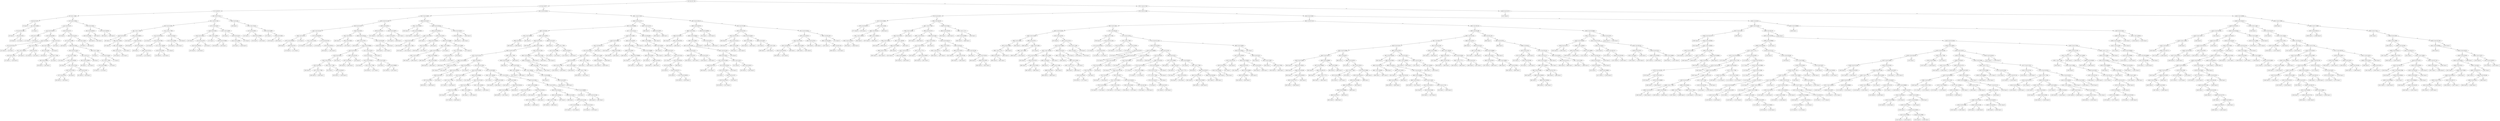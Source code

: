 digraph 30 {
    node [shape=ellipse]
    node [shape=ellipse]
    "(0) 3 Cut=101.736" -> "(1) 5 Cut=2.08777" [label="<"]
    node [shape=ellipse]
    "(0) 3 Cut=101.736" -> "(572) 1 Cut=2.27106" [label=">="]
    node [shape=ellipse]
    "(1) 5 Cut=2.08777" -> "(2) 2 Cut=80.75" [label="<"]
    node [shape=ellipse]
    "(1) 5 Cut=2.08777" -> "(161) 4 Cut=0.010013" [label=">="]
    node [shape=ellipse]
    "(2) 2 Cut=80.75" -> "(3) 5 Cut=1.19492" [label="<"]
    node [shape=ellipse]
    "(2) 2 Cut=80.75" -> "(90) 3 Cut=78.7417" [label=">="]
    node [shape=ellipse]
    "(3) 5 Cut=1.19492" -> "(4) 6 Cut=0.0375" [label="<"]
    node [shape=ellipse]
    "(3) 5 Cut=1.19492" -> "(13) 5 Cut=1.87565" [label=">="]
    node [shape=box]
    "(4) 6 Cut=0.0375" -> "(5) Class=0 " [label="<"]
    node [shape=ellipse]
    "(4) 6 Cut=0.0375" -> "(6) 1 Cut=2.28556" [label=">="]
    node [shape=ellipse]
    "(6) 1 Cut=2.28556" -> "(7) 0 Cut=0.011398" [label="<"]
    node [shape=box]
    "(6) 1 Cut=2.28556" -> "(12) Class=1 " [label=">="]
    node [shape=box]
    "(7) 0 Cut=0.011398" -> "(8) Class=0 " [label="<"]
    node [shape=ellipse]
    "(7) 0 Cut=0.011398" -> "(9) 3 Cut=5.675" [label=">="]
    node [shape=box]
    "(9) 3 Cut=5.675" -> "(10) Class=0 " [label="<"]
    node [shape=box]
    "(9) 3 Cut=5.675" -> "(11) Class=1 " [label=">="]
    node [shape=ellipse]
    "(13) 5 Cut=1.87565" -> "(14) 2 Cut=14.075" [label="<"]
    node [shape=ellipse]
    "(13) 5 Cut=1.87565" -> "(81) 6 Cut=0.0875" [label=">="]
    node [shape=ellipse]
    "(14) 2 Cut=14.075" -> "(15) 4 Cut=0.603527" [label="<"]
    node [shape=ellipse]
    "(14) 2 Cut=14.075" -> "(44) 6 Cut=0.0175" [label=">="]
    node [shape=ellipse]
    "(15) 4 Cut=0.603527" -> "(16) 5 Cut=1.46386" [label="<"]
    node [shape=ellipse]
    "(15) 4 Cut=0.603527" -> "(19) 3 Cut=6.91938" [label=">="]
    node [shape=box]
    "(16) 5 Cut=1.46386" -> "(17) Class=1 " [label="<"]
    node [shape=box]
    "(16) 5 Cut=1.46386" -> "(18) Class=0 " [label=">="]
    node [shape=ellipse]
    "(19) 3 Cut=6.91938" -> "(20) 0 Cut=9e-05" [label="<"]
    node [shape=ellipse]
    "(19) 3 Cut=6.91938" -> "(33) 2 Cut=10.25" [label=">="]
    node [shape=ellipse]
    "(20) 0 Cut=9e-05" -> "(21) 6 Cut=0.0125" [label="<"]
    node [shape=ellipse]
    "(20) 0 Cut=9e-05" -> "(24) 1 Cut=2.27106" [label=">="]
    node [shape=box]
    "(21) 6 Cut=0.0125" -> "(22) Class=0 " [label="<"]
    node [shape=box]
    "(21) 6 Cut=0.0125" -> "(23) Class=1 " [label=">="]
    node [shape=ellipse]
    "(24) 1 Cut=2.27106" -> "(25) 1 Cut=1.382029" [label="<"]
    node [shape=ellipse]
    "(24) 1 Cut=2.27106" -> "(30) 6 Cut=0.04" [label=">="]
    node [shape=ellipse]
    "(25) 1 Cut=1.382029" -> "(26) 5 Cut=1.24021" [label="<"]
    node [shape=box]
    "(25) 1 Cut=1.382029" -> "(29) Class=0 " [label=">="]
    node [shape=box]
    "(26) 5 Cut=1.24021" -> "(27) Class=1 " [label="<"]
    node [shape=box]
    "(26) 5 Cut=1.24021" -> "(28) Class=0 " [label=">="]
    node [shape=box]
    "(30) 6 Cut=0.04" -> "(31) Class=0 " [label="<"]
    node [shape=box]
    "(30) 6 Cut=0.04" -> "(32) Class=1 " [label=">="]
    node [shape=ellipse]
    "(33) 2 Cut=10.25" -> "(34) 3 Cut=7.26421" [label="<"]
    node [shape=box]
    "(33) 2 Cut=10.25" -> "(43) Class=1 " [label=">="]
    node [shape=ellipse]
    "(34) 3 Cut=7.26421" -> "(35) 0 Cut=2e-06" [label="<"]
    node [shape=box]
    "(34) 3 Cut=7.26421" -> "(42) Class=0 " [label=">="]
    node [shape=box]
    "(35) 0 Cut=2e-06" -> "(36) Class=0 " [label="<"]
    node [shape=ellipse]
    "(35) 0 Cut=2e-06" -> "(37) 1 Cut=1.77085" [label=">="]
    node [shape=ellipse]
    "(37) 1 Cut=1.77085" -> "(38) 0 Cut=0.50882" [label="<"]
    node [shape=box]
    "(37) 1 Cut=1.77085" -> "(41) Class=1 " [label=">="]
    node [shape=box]
    "(38) 0 Cut=0.50882" -> "(39) Class=0 " [label="<"]
    node [shape=box]
    "(38) 0 Cut=0.50882" -> "(40) Class=1 " [label=">="]
    node [shape=box]
    "(44) 6 Cut=0.0175" -> "(45) Class=0 " [label="<"]
    node [shape=ellipse]
    "(44) 6 Cut=0.0175" -> "(46) 4 Cut=0.421416" [label=">="]
    node [shape=ellipse]
    "(46) 4 Cut=0.421416" -> "(47) 3 Cut=12.2069" [label="<"]
    node [shape=ellipse]
    "(46) 4 Cut=0.421416" -> "(78) 5 Cut=1.59212" [label=">="]
    node [shape=box]
    "(47) 3 Cut=12.2069" -> "(48) Class=0 " [label="<"]
    node [shape=ellipse]
    "(47) 3 Cut=12.2069" -> "(49) 6 Cut=0.0625" [label=">="]
    node [shape=ellipse]
    "(49) 6 Cut=0.0625" -> "(50) 0 Cut=0.511283" [label="<"]
    node [shape=ellipse]
    "(49) 6 Cut=0.0625" -> "(69) 5 Cut=1.78264" [label=">="]
    node [shape=ellipse]
    "(50) 0 Cut=0.511283" -> "(51) 5 Cut=1.78264" [label="<"]
    node [shape=ellipse]
    "(50) 0 Cut=0.511283" -> "(64) 2 Cut=31.15" [label=">="]
    node [shape=box]
    "(51) 5 Cut=1.78264" -> "(52) Class=1 " [label="<"]
    node [shape=ellipse]
    "(51) 5 Cut=1.78264" -> "(53) 0 Cut=0.000203" [label=">="]
    node [shape=box]
    "(53) 0 Cut=0.000203" -> "(54) Class=1 " [label="<"]
    node [shape=ellipse]
    "(53) 0 Cut=0.000203" -> "(55) 1 Cut=2.27106" [label=">="]
    node [shape=ellipse]
    "(55) 1 Cut=2.27106" -> "(56) 5 Cut=1.81782" [label="<"]
    node [shape=ellipse]
    "(55) 1 Cut=2.27106" -> "(61) 3 Cut=23.2427" [label=">="]
    node [shape=ellipse]
    "(56) 5 Cut=1.81782" -> "(57) 2 Cut=35.325" [label="<"]
    node [shape=box]
    "(56) 5 Cut=1.81782" -> "(60) Class=0 " [label=">="]
    node [shape=box]
    "(57) 2 Cut=35.325" -> "(58) Class=0 " [label="<"]
    node [shape=box]
    "(57) 2 Cut=35.325" -> "(59) Class=1 " [label=">="]
    node [shape=box]
    "(61) 3 Cut=23.2427" -> "(62) Class=0 " [label="<"]
    node [shape=box]
    "(61) 3 Cut=23.2427" -> "(63) Class=1 " [label=">="]
    node [shape=ellipse]
    "(64) 2 Cut=31.15" -> "(65) 4 Cut=0.326294" [label="<"]
    node [shape=box]
    "(64) 2 Cut=31.15" -> "(68) Class=1 " [label=">="]
    node [shape=box]
    "(65) 4 Cut=0.326294" -> "(66) Class=1 " [label="<"]
    node [shape=box]
    "(65) 4 Cut=0.326294" -> "(67) Class=0 " [label=">="]
    node [shape=box]
    "(69) 5 Cut=1.78264" -> "(70) Class=1 " [label="<"]
    node [shape=ellipse]
    "(69) 5 Cut=1.78264" -> "(71) 4 Cut=0.234401" [label=">="]
    node [shape=ellipse]
    "(71) 4 Cut=0.234401" -> "(72) 1 Cut=1.77085" [label="<"]
    node [shape=box]
    "(71) 4 Cut=0.234401" -> "(77) Class=0 " [label=">="]
    node [shape=ellipse]
    "(72) 1 Cut=1.77085" -> "(73) 0 Cut=0.50882" [label="<"]
    node [shape=box]
    "(72) 1 Cut=1.77085" -> "(76) Class=1 " [label=">="]
    node [shape=box]
    "(73) 0 Cut=0.50882" -> "(74) Class=0 " [label="<"]
    node [shape=box]
    "(73) 0 Cut=0.50882" -> "(75) Class=1 " [label=">="]
    node [shape=box]
    "(78) 5 Cut=1.59212" -> "(79) Class=1 " [label="<"]
    node [shape=box]
    "(78) 5 Cut=1.59212" -> "(80) Class=0 " [label=">="]
    node [shape=ellipse]
    "(81) 6 Cut=0.0875" -> "(82) 0 Cut=0.000203" [label="<"]
    node [shape=ellipse]
    "(81) 6 Cut=0.0875" -> "(87) 0 Cut=0.000203" [label=">="]
    node [shape=ellipse]
    "(82) 0 Cut=0.000203" -> "(83) 6 Cut=0.0625" [label="<"]
    node [shape=box]
    "(82) 0 Cut=0.000203" -> "(86) Class=0 " [label=">="]
    node [shape=box]
    "(83) 6 Cut=0.0625" -> "(84) Class=0 " [label="<"]
    node [shape=box]
    "(83) 6 Cut=0.0625" -> "(85) Class=1 " [label=">="]
    node [shape=box]
    "(87) 0 Cut=0.000203" -> "(88) Class=1 " [label="<"]
    node [shape=box]
    "(87) 0 Cut=0.000203" -> "(89) Class=0 " [label=">="]
    node [shape=ellipse]
    "(90) 3 Cut=78.7417" -> "(91) 1 Cut=2.27106" [label="<"]
    node [shape=ellipse]
    "(90) 3 Cut=78.7417" -> "(148) 0 Cut=2e-06" [label=">="]
    node [shape=ellipse]
    "(91) 1 Cut=2.27106" -> "(92) 5 Cut=2.04785" [label="<"]
    node [shape=ellipse]
    "(91) 1 Cut=2.27106" -> "(127) 2 Cut=130.05" [label=">="]
    node [shape=ellipse]
    "(92) 5 Cut=2.04785" -> "(93) 1 Cut=1.77085" [label="<"]
    node [shape=ellipse]
    "(92) 5 Cut=2.04785" -> "(112) 1 Cut=1.77085" [label=">="]
    node [shape=ellipse]
    "(93) 1 Cut=1.77085" -> "(94) 6 Cut=0.0375" [label="<"]
    node [shape=ellipse]
    "(93) 1 Cut=1.77085" -> "(103) 4 Cut=0.096672" [label=">="]
    node [shape=box]
    "(94) 6 Cut=0.0375" -> "(95) Class=1 " [label="<"]
    node [shape=ellipse]
    "(94) 6 Cut=0.0375" -> "(96) 5 Cut=1.92552" [label=">="]
    node [shape=box]
    "(96) 5 Cut=1.92552" -> "(97) Class=0 " [label="<"]
    node [shape=ellipse]
    "(96) 5 Cut=1.92552" -> "(98) 1 Cut=1.382029" [label=">="]
    node [shape=ellipse]
    "(98) 1 Cut=1.382029" -> "(99) 2 Cut=113.75" [label="<"]
    node [shape=box]
    "(98) 1 Cut=1.382029" -> "(102) Class=1 " [label=">="]
    node [shape=box]
    "(99) 2 Cut=113.75" -> "(100) Class=0 " [label="<"]
    node [shape=box]
    "(99) 2 Cut=113.75" -> "(101) Class=1 " [label=">="]
    node [shape=box]
    "(103) 4 Cut=0.096672" -> "(104) Class=1 " [label="<"]
    node [shape=ellipse]
    "(103) 4 Cut=0.096672" -> "(105) 6 Cut=0.03" [label=">="]
    node [shape=box]
    "(105) 6 Cut=0.03" -> "(106) Class=0 " [label="<"]
    node [shape=ellipse]
    "(105) 6 Cut=0.03" -> "(107) 6 Cut=0.0875" [label=">="]
    node [shape=box]
    "(107) 6 Cut=0.0875" -> "(108) Class=1 " [label="<"]
    node [shape=ellipse]
    "(107) 6 Cut=0.0875" -> "(109) 1 Cut=2.01724" [label=">="]
    node [shape=box]
    "(109) 1 Cut=2.01724" -> "(110) Class=1 " [label="<"]
    node [shape=box]
    "(109) 1 Cut=2.01724" -> "(111) Class=0 " [label=">="]
    node [shape=ellipse]
    "(112) 1 Cut=1.77085" -> "(113) 3 Cut=58.0334" [label="<"]
    node [shape=ellipse]
    "(112) 1 Cut=1.77085" -> "(122) 0 Cut=9e-05" [label=">="]
    node [shape=box]
    "(113) 3 Cut=58.0334" -> "(114) Class=1 " [label="<"]
    node [shape=ellipse]
    "(113) 3 Cut=58.0334" -> "(115) 3 Cut=67.5834" [label=">="]
    node [shape=box]
    "(115) 3 Cut=67.5834" -> "(116) Class=0 " [label="<"]
    node [shape=ellipse]
    "(115) 3 Cut=67.5834" -> "(117) 1 Cut=1.382029" [label=">="]
    node [shape=ellipse]
    "(117) 1 Cut=1.382029" -> "(118) 6 Cut=0.0255" [label="<"]
    node [shape=box]
    "(117) 1 Cut=1.382029" -> "(121) Class=0 " [label=">="]
    node [shape=box]
    "(118) 6 Cut=0.0255" -> "(119) Class=0 " [label="<"]
    node [shape=box]
    "(118) 6 Cut=0.0255" -> "(120) Class=1 " [label=">="]
    node [shape=ellipse]
    "(122) 0 Cut=9e-05" -> "(123) 5 Cut=2.07636" [label="<"]
    node [shape=box]
    "(122) 0 Cut=9e-05" -> "(126) Class=0 " [label=">="]
    node [shape=box]
    "(123) 5 Cut=2.07636" -> "(124) Class=0 " [label="<"]
    node [shape=box]
    "(123) 5 Cut=2.07636" -> "(125) Class=1 " [label=">="]
    node [shape=ellipse]
    "(127) 2 Cut=130.05" -> "(128) 6 Cut=0.0625" [label="<"]
    node [shape=ellipse]
    "(127) 2 Cut=130.05" -> "(141) 1 Cut=2.28556" [label=">="]
    node [shape=ellipse]
    "(128) 6 Cut=0.0625" -> "(129) 5 Cut=2.06314" [label="<"]
    node [shape=ellipse]
    "(128) 6 Cut=0.0625" -> "(136) 1 Cut=2.28556" [label=">="]
    node [shape=box]
    "(129) 5 Cut=2.06314" -> "(130) Class=1 " [label="<"]
    node [shape=ellipse]
    "(129) 5 Cut=2.06314" -> "(131) 6 Cut=0.0375" [label=">="]
    node [shape=ellipse]
    "(131) 6 Cut=0.0375" -> "(132) 0 Cut=0.000115" [label="<"]
    node [shape=box]
    "(131) 6 Cut=0.0375" -> "(135) Class=1 " [label=">="]
    node [shape=box]
    "(132) 0 Cut=0.000115" -> "(133) Class=0 " [label="<"]
    node [shape=box]
    "(132) 0 Cut=0.000115" -> "(134) Class=1 " [label=">="]
    node [shape=box]
    "(136) 1 Cut=2.28556" -> "(137) Class=1 " [label="<"]
    node [shape=ellipse]
    "(136) 1 Cut=2.28556" -> "(138) 4 Cut=0.079948" [label=">="]
    node [shape=box]
    "(138) 4 Cut=0.079948" -> "(139) Class=0 " [label="<"]
    node [shape=box]
    "(138) 4 Cut=0.079948" -> "(140) Class=1 " [label=">="]
    node [shape=box]
    "(141) 1 Cut=2.28556" -> "(142) Class=1 " [label="<"]
    node [shape=ellipse]
    "(141) 1 Cut=2.28556" -> "(143) 6 Cut=0.0375" [label=">="]
    node [shape=ellipse]
    "(143) 6 Cut=0.0375" -> "(144) 5 Cut=2.00684" [label="<"]
    node [shape=box]
    "(143) 6 Cut=0.0375" -> "(147) Class=0 " [label=">="]
    node [shape=box]
    "(144) 5 Cut=2.00684" -> "(145) Class=1 " [label="<"]
    node [shape=box]
    "(144) 5 Cut=2.00684" -> "(146) Class=0 " [label=">="]
    node [shape=box]
    "(148) 0 Cut=2e-06" -> "(149) Class=1 " [label="<"]
    node [shape=ellipse]
    "(148) 0 Cut=2e-06" -> "(150) 2 Cut=178.675" [label=">="]
    node [shape=ellipse]
    "(150) 2 Cut=178.675" -> "(151) 6 Cut=0.0625" [label="<"]
    node [shape=ellipse]
    "(150) 2 Cut=178.675" -> "(156) 0 Cut=0.50882" [label=">="]
    node [shape=box]
    "(151) 6 Cut=0.0625" -> "(152) Class=1 " [label="<"]
    node [shape=ellipse]
    "(151) 6 Cut=0.0625" -> "(153) 0 Cut=0.008821" [label=">="]
    node [shape=box]
    "(153) 0 Cut=0.008821" -> "(154) Class=0 " [label="<"]
    node [shape=box]
    "(153) 0 Cut=0.008821" -> "(155) Class=1 " [label=">="]
    node [shape=box]
    "(156) 0 Cut=0.50882" -> "(157) Class=1 " [label="<"]
    node [shape=ellipse]
    "(156) 0 Cut=0.50882" -> "(158) 6 Cut=0.0625" [label=">="]
    node [shape=box]
    "(158) 6 Cut=0.0625" -> "(159) Class=0 " [label="<"]
    node [shape=box]
    "(158) 6 Cut=0.0625" -> "(160) Class=1 " [label=">="]
    node [shape=ellipse]
    "(161) 4 Cut=0.010013" -> "(162) 5 Cut=3.65667" [label="<"]
    node [shape=ellipse]
    "(161) 4 Cut=0.010013" -> "(283) 1 Cut=2.27106" [label=">="]
    node [shape=ellipse]
    "(162) 5 Cut=3.65667" -> "(163) 0 Cut=0.511283" [label="<"]
    node [shape=ellipse]
    "(162) 5 Cut=3.65667" -> "(238) 6 Cut=0.0375" [label=">="]
    node [shape=ellipse]
    "(163) 0 Cut=0.511283" -> "(164) 6 Cut=0.0375" [label="<"]
    node [shape=ellipse]
    "(163) 0 Cut=0.511283" -> "(229) 2 Cut=130.05" [label=">="]
    node [shape=ellipse]
    "(164) 6 Cut=0.0375" -> "(165) 2 Cut=152.425" [label="<"]
    node [shape=ellipse]
    "(164) 6 Cut=0.0375" -> "(182) 0 Cut=2e-06" [label=">="]
    node [shape=ellipse]
    "(165) 2 Cut=152.425" -> "(166) 2 Cut=130.05" [label="<"]
    node [shape=ellipse]
    "(165) 2 Cut=152.425" -> "(173) 3 Cut=90.8255" [label=">="]
    node [shape=ellipse]
    "(166) 2 Cut=130.05" -> "(167) 0 Cut=0.000203" [label="<"]
    node [shape=box]
    "(166) 2 Cut=130.05" -> "(172) Class=0 " [label=">="]
    node [shape=box]
    "(167) 0 Cut=0.000203" -> "(168) Class=0 " [label="<"]
    node [shape=ellipse]
    "(167) 0 Cut=0.000203" -> "(169) 6 Cut=0.015" [label=">="]
    node [shape=box]
    "(169) 6 Cut=0.015" -> "(170) Class=0 " [label="<"]
    node [shape=box]
    "(169) 6 Cut=0.015" -> "(171) Class=1 " [label=">="]
    node [shape=ellipse]
    "(173) 3 Cut=90.8255" -> "(174) 1 Cut=2.27106" [label="<"]
    node [shape=ellipse]
    "(173) 3 Cut=90.8255" -> "(177) 3 Cut=92.5319" [label=">="]
    node [shape=box]
    "(174) 1 Cut=2.27106" -> "(175) Class=0 " [label="<"]
    node [shape=box]
    "(174) 1 Cut=2.27106" -> "(176) Class=1 " [label=">="]
    node [shape=box]
    "(177) 3 Cut=92.5319" -> "(178) Class=0 " [label="<"]
    node [shape=ellipse]
    "(177) 3 Cut=92.5319" -> "(179) 0 Cut=0.000115" [label=">="]
    node [shape=box]
    "(179) 0 Cut=0.000115" -> "(180) Class=1 " [label="<"]
    node [shape=box]
    "(179) 0 Cut=0.000115" -> "(181) Class=0 " [label=">="]
    node [shape=ellipse]
    "(182) 0 Cut=2e-06" -> "(183) 2 Cut=130.05" [label="<"]
    node [shape=ellipse]
    "(182) 0 Cut=2e-06" -> "(188) 0 Cut=0.020104" [label=">="]
    node [shape=box]
    "(183) 2 Cut=130.05" -> "(184) Class=1 " [label="<"]
    node [shape=ellipse]
    "(183) 2 Cut=130.05" -> "(185) 5 Cut=3.6282" [label=">="]
    node [shape=box]
    "(185) 5 Cut=3.6282" -> "(186) Class=0 " [label="<"]
    node [shape=box]
    "(185) 5 Cut=3.6282" -> "(187) Class=1 " [label=">="]
    node [shape=ellipse]
    "(188) 0 Cut=0.020104" -> "(189) 5 Cut=3.57615" [label="<"]
    node [shape=ellipse]
    "(188) 0 Cut=0.020104" -> "(224) 3 Cut=83.5857" [label=">="]
    node [shape=box]
    "(189) 5 Cut=3.57615" -> "(190) Class=0 " [label="<"]
    node [shape=ellipse]
    "(189) 5 Cut=3.57615" -> "(191) 4 Cut=0.008645" [label=">="]
    node [shape=ellipse]
    "(191) 4 Cut=0.008645" -> "(192) 6 Cut=0.0875" [label="<"]
    node [shape=ellipse]
    "(191) 4 Cut=0.008645" -> "(211) 1 Cut=2.03153" [label=">="]
    node [shape=ellipse]
    "(192) 6 Cut=0.0875" -> "(193) 6 Cut=0.0625" [label="<"]
    node [shape=ellipse]
    "(192) 6 Cut=0.0875" -> "(206) 2 Cut=152.425" [label=">="]
    node [shape=ellipse]
    "(193) 6 Cut=0.0625" -> "(194) 2 Cut=152.425" [label="<"]
    node [shape=box]
    "(193) 6 Cut=0.0625" -> "(205) Class=1 " [label=">="]
    node [shape=ellipse]
    "(194) 2 Cut=152.425" -> "(195) 0 Cut=9e-05" [label="<"]
    node [shape=ellipse]
    "(194) 2 Cut=152.425" -> "(200) 1 Cut=1.77085" [label=">="]
    node [shape=box]
    "(195) 0 Cut=9e-05" -> "(196) Class=0 " [label="<"]
    node [shape=ellipse]
    "(195) 0 Cut=9e-05" -> "(197) 1 Cut=1.77085" [label=">="]
    node [shape=box]
    "(197) 1 Cut=1.77085" -> "(198) Class=0 " [label="<"]
    node [shape=box]
    "(197) 1 Cut=1.77085" -> "(199) Class=1 " [label=">="]
    node [shape=box]
    "(200) 1 Cut=1.77085" -> "(201) Class=1 " [label="<"]
    node [shape=ellipse]
    "(200) 1 Cut=1.77085" -> "(202) 0 Cut=9e-05" [label=">="]
    node [shape=box]
    "(202) 0 Cut=9e-05" -> "(203) Class=1 " [label="<"]
    node [shape=box]
    "(202) 0 Cut=9e-05" -> "(204) Class=0 " [label=">="]
    node [shape=ellipse]
    "(206) 2 Cut=152.425" -> "(207) 0 Cut=9e-05" [label="<"]
    node [shape=box]
    "(206) 2 Cut=152.425" -> "(210) Class=0 " [label=">="]
    node [shape=box]
    "(207) 0 Cut=9e-05" -> "(208) Class=0 " [label="<"]
    node [shape=box]
    "(207) 0 Cut=9e-05" -> "(209) Class=1 " [label=">="]
    node [shape=ellipse]
    "(211) 1 Cut=2.03153" -> "(212) 6 Cut=0.075" [label="<"]
    node [shape=box]
    "(211) 1 Cut=2.03153" -> "(223) Class=1 " [label=">="]
    node [shape=ellipse]
    "(212) 6 Cut=0.075" -> "(213) 5 Cut=3.62518" [label="<"]
    node [shape=ellipse]
    "(212) 6 Cut=0.075" -> "(218) 3 Cut=79.058" [label=">="]
    node [shape=box]
    "(213) 5 Cut=3.62518" -> "(214) Class=1 " [label="<"]
    node [shape=ellipse]
    "(213) 5 Cut=3.62518" -> "(215) 1 Cut=1.77085" [label=">="]
    node [shape=box]
    "(215) 1 Cut=1.77085" -> "(216) Class=0 " [label="<"]
    node [shape=box]
    "(215) 1 Cut=1.77085" -> "(217) Class=1 " [label=">="]
    node [shape=box]
    "(218) 3 Cut=79.058" -> "(219) Class=1 " [label="<"]
    node [shape=ellipse]
    "(218) 3 Cut=79.058" -> "(220) 0 Cut=0.008909" [label=">="]
    node [shape=box]
    "(220) 0 Cut=0.008909" -> "(221) Class=0 " [label="<"]
    node [shape=box]
    "(220) 0 Cut=0.008909" -> "(222) Class=1 " [label=">="]
    node [shape=ellipse]
    "(224) 3 Cut=83.5857" -> "(225) 6 Cut=0.0625" [label="<"]
    node [shape=box]
    "(224) 3 Cut=83.5857" -> "(228) Class=1 " [label=">="]
    node [shape=box]
    "(225) 6 Cut=0.0625" -> "(226) Class=0 " [label="<"]
    node [shape=box]
    "(225) 6 Cut=0.0625" -> "(227) Class=1 " [label=">="]
    node [shape=ellipse]
    "(229) 2 Cut=130.05" -> "(230) 6 Cut=0.0375" [label="<"]
    node [shape=ellipse]
    "(229) 2 Cut=130.05" -> "(233) 5 Cut=3.60873" [label=">="]
    node [shape=box]
    "(230) 6 Cut=0.0375" -> "(231) Class=0 " [label="<"]
    node [shape=box]
    "(230) 6 Cut=0.0375" -> "(232) Class=1 " [label=">="]
    node [shape=ellipse]
    "(233) 5 Cut=3.60873" -> "(234) 6 Cut=0.0375" [label="<"]
    node [shape=box]
    "(233) 5 Cut=3.60873" -> "(237) Class=1 " [label=">="]
    node [shape=box]
    "(234) 6 Cut=0.0375" -> "(235) Class=0 " [label="<"]
    node [shape=box]
    "(234) 6 Cut=0.0375" -> "(236) Class=1 " [label=">="]
    node [shape=ellipse]
    "(238) 6 Cut=0.0375" -> "(239) 1 Cut=2.28556" [label="<"]
    node [shape=ellipse]
    "(238) 6 Cut=0.0375" -> "(244) 0 Cut=0.020104" [label=">="]
    node [shape=box]
    "(239) 1 Cut=2.28556" -> "(240) Class=0 " [label="<"]
    node [shape=ellipse]
    "(239) 1 Cut=2.28556" -> "(241) 4 Cut=0.005959" [label=">="]
    node [shape=box]
    "(241) 4 Cut=0.005959" -> "(242) Class=0 " [label="<"]
    node [shape=box]
    "(241) 4 Cut=0.005959" -> "(243) Class=1 " [label=">="]
    node [shape=ellipse]
    "(244) 0 Cut=0.020104" -> "(245) 4 Cut=0.005511" [label="<"]
    node [shape=ellipse]
    "(244) 0 Cut=0.020104" -> "(278) 4 Cut=0.005511" [label=">="]
    node [shape=ellipse]
    "(245) 4 Cut=0.005511" -> "(246) 1 Cut=2.0316" [label="<"]
    node [shape=ellipse]
    "(245) 4 Cut=0.005511" -> "(253) 2 Cut=130.05" [label=">="]
    node [shape=ellipse]
    "(246) 1 Cut=2.0316" -> "(247) 6 Cut=0.0625" [label="<"]
    node [shape=box]
    "(246) 1 Cut=2.0316" -> "(252) Class=1 " [label=">="]
    node [shape=box]
    "(247) 6 Cut=0.0625" -> "(248) Class=0 " [label="<"]
    node [shape=ellipse]
    "(247) 6 Cut=0.0625" -> "(249) 1 Cut=1.77085" [label=">="]
    node [shape=box]
    "(249) 1 Cut=1.77085" -> "(250) Class=1 " [label="<"]
    node [shape=box]
    "(249) 1 Cut=1.77085" -> "(251) Class=0 " [label=">="]
    node [shape=ellipse]
    "(253) 2 Cut=130.05" -> "(254) 0 Cut=0.000203" [label="<"]
    node [shape=ellipse]
    "(253) 2 Cut=130.05" -> "(259) 5 Cut=3.69489" [label=">="]
    node [shape=ellipse]
    "(254) 0 Cut=0.000203" -> "(255) 0 Cut=9e-05" [label="<"]
    node [shape=box]
    "(254) 0 Cut=0.000203" -> "(258) Class=0 " [label=">="]
    node [shape=box]
    "(255) 0 Cut=9e-05" -> "(256) Class=0 " [label="<"]
    node [shape=box]
    "(255) 0 Cut=9e-05" -> "(257) Class=1 " [label=">="]
    node [shape=ellipse]
    "(259) 5 Cut=3.69489" -> "(260) 1 Cut=2.28556" [label="<"]
    node [shape=ellipse]
    "(259) 5 Cut=3.69489" -> "(271) 1 Cut=2.28556" [label=">="]
    node [shape=ellipse]
    "(260) 1 Cut=2.28556" -> "(261) 4 Cut=0.006412" [label="<"]
    node [shape=box]
    "(260) 1 Cut=2.28556" -> "(270) Class=1 " [label=">="]
    node [shape=ellipse]
    "(261) 4 Cut=0.006412" -> "(262) 1 Cut=2.0316" [label="<"]
    node [shape=ellipse]
    "(261) 4 Cut=0.006412" -> "(265) 0 Cut=0.008935" [label=">="]
    node [shape=box]
    "(262) 1 Cut=2.0316" -> "(263) Class=1 " [label="<"]
    node [shape=box]
    "(262) 1 Cut=2.0316" -> "(264) Class=0 " [label=">="]
    node [shape=box]
    "(265) 0 Cut=0.008935" -> "(266) Class=0 " [label="<"]
    node [shape=ellipse]
    "(265) 0 Cut=0.008935" -> "(267) 6 Cut=0.0625" [label=">="]
    node [shape=box]
    "(267) 6 Cut=0.0625" -> "(268) Class=0 " [label="<"]
    node [shape=box]
    "(267) 6 Cut=0.0625" -> "(269) Class=1 " [label=">="]
    node [shape=ellipse]
    "(271) 1 Cut=2.28556" -> "(272) 1 Cut=2.0316" [label="<"]
    node [shape=box]
    "(271) 1 Cut=2.28556" -> "(277) Class=0 " [label=">="]
    node [shape=ellipse]
    "(272) 1 Cut=2.0316" -> "(273) 6 Cut=0.075" [label="<"]
    node [shape=box]
    "(272) 1 Cut=2.0316" -> "(276) Class=1 " [label=">="]
    node [shape=box]
    "(273) 6 Cut=0.075" -> "(274) Class=0 " [label="<"]
    node [shape=box]
    "(273) 6 Cut=0.075" -> "(275) Class=1 " [label=">="]
    node [shape=ellipse]
    "(278) 4 Cut=0.005511" -> "(279) 6 Cut=0.0625" [label="<"]
    node [shape=box]
    "(278) 4 Cut=0.005511" -> "(282) Class=0 " [label=">="]
    node [shape=box]
    "(279) 6 Cut=0.0625" -> "(280) Class=0 " [label="<"]
    node [shape=box]
    "(279) 6 Cut=0.0625" -> "(281) Class=1 " [label=">="]
    node [shape=ellipse]
    "(283) 1 Cut=2.27106" -> "(284) 3 Cut=101.155" [label="<"]
    node [shape=ellipse]
    "(283) 1 Cut=2.27106" -> "(487) 0 Cut=0.000115" [label=">="]
    node [shape=ellipse]
    "(284) 3 Cut=101.155" -> "(285) 4 Cut=0.020893" [label="<"]
    node [shape=ellipse]
    "(284) 3 Cut=101.155" -> "(482) 1 Cut=2.01724" [label=">="]
    node [shape=ellipse]
    "(285) 4 Cut=0.020893" -> "(286) 2 Cut=94.65" [label="<"]
    node [shape=ellipse]
    "(285) 4 Cut=0.020893" -> "(417) 1 Cut=2.01724" [label=">="]
    node [shape=ellipse]
    "(286) 2 Cut=94.65" -> "(287) 5 Cut=3.46869" [label="<"]
    node [shape=ellipse]
    "(286) 2 Cut=94.65" -> "(292) 3 Cut=100.691" [label=">="]
    node [shape=ellipse]
    "(287) 5 Cut=3.46869" -> "(288) 0 Cut=9e-05" [label="<"]
    node [shape=box]
    "(287) 5 Cut=3.46869" -> "(291) Class=0 " [label=">="]
    node [shape=box]
    "(288) 0 Cut=9e-05" -> "(289) Class=1 " [label="<"]
    node [shape=box]
    "(288) 0 Cut=9e-05" -> "(290) Class=0 " [label=">="]
    node [shape=ellipse]
    "(292) 3 Cut=100.691" -> "(293) 6 Cut=0.0375" [label="<"]
    node [shape=ellipse]
    "(292) 3 Cut=100.691" -> "(408) 6 Cut=0.0375" [label=">="]
    node [shape=box]
    "(293) 6 Cut=0.0375" -> "(294) Class=0 " [label="<"]
    node [shape=ellipse]
    "(293) 6 Cut=0.0375" -> "(295) 5 Cut=3.57666" [label=">="]
    node [shape=ellipse]
    "(295) 5 Cut=3.57666" -> "(296) 3 Cut=87.0701" [label="<"]
    node [shape=ellipse]
    "(295) 5 Cut=3.57666" -> "(397) 0 Cut=0.511283" [label=">="]
    node [shape=ellipse]
    "(296) 3 Cut=87.0701" -> "(297) 4 Cut=0.011671" [label="<"]
    node [shape=ellipse]
    "(296) 3 Cut=87.0701" -> "(382) 1 Cut=1.77085" [label=">="]
    node [shape=ellipse]
    "(297) 4 Cut=0.011671" -> "(298) 0 Cut=0.008821" [label="<"]
    node [shape=ellipse]
    "(297) 4 Cut=0.011671" -> "(303) 0 Cut=9e-05" [label=">="]
    node [shape=box]
    "(298) 0 Cut=0.008821" -> "(299) Class=1 " [label="<"]
    node [shape=ellipse]
    "(298) 0 Cut=0.008821" -> "(300) 0 Cut=0.511283" [label=">="]
    node [shape=box]
    "(300) 0 Cut=0.511283" -> "(301) Class=0 " [label="<"]
    node [shape=box]
    "(300) 0 Cut=0.511283" -> "(302) Class=1 " [label=">="]
    node [shape=ellipse]
    "(303) 0 Cut=9e-05" -> "(304) 3 Cut=69.4412" [label="<"]
    node [shape=ellipse]
    "(303) 0 Cut=9e-05" -> "(313) 4 Cut=0.017665" [label=">="]
    node [shape=ellipse]
    "(304) 3 Cut=69.4412" -> "(305) 4 Cut=0.018141" [label="<"]
    node [shape=box]
    "(304) 3 Cut=69.4412" -> "(312) Class=0 " [label=">="]
    node [shape=ellipse]
    "(305) 4 Cut=0.018141" -> "(306) 6 Cut=0.0875" [label="<"]
    node [shape=box]
    "(305) 4 Cut=0.018141" -> "(311) Class=0 " [label=">="]
    node [shape=ellipse]
    "(306) 6 Cut=0.0875" -> "(307) 6 Cut=0.0625" [label="<"]
    node [shape=box]
    "(306) 6 Cut=0.0875" -> "(310) Class=1 " [label=">="]
    node [shape=box]
    "(307) 6 Cut=0.0625" -> "(308) Class=1 " [label="<"]
    node [shape=box]
    "(307) 6 Cut=0.0625" -> "(309) Class=0 " [label=">="]
    node [shape=ellipse]
    "(313) 4 Cut=0.017665" -> "(314) 4 Cut=0.013495" [label="<"]
    node [shape=ellipse]
    "(313) 4 Cut=0.017665" -> "(335) 3 Cut=65.6566" [label=">="]
    node [shape=ellipse]
    "(314) 4 Cut=0.013495" -> "(315) 5 Cut=3.56613" [label="<"]
    node [shape=ellipse]
    "(314) 4 Cut=0.013495" -> "(320) 0 Cut=0.008909" [label=">="]
    node [shape=ellipse]
    "(315) 5 Cut=3.56613" -> "(316) 1 Cut=1.77085" [label="<"]
    node [shape=box]
    "(315) 5 Cut=3.56613" -> "(319) Class=1 " [label=">="]
    node [shape=box]
    "(316) 1 Cut=1.77085" -> "(317) Class=1 " [label="<"]
    node [shape=box]
    "(316) 1 Cut=1.77085" -> "(318) Class=0 " [label=">="]
    node [shape=box]
    "(320) 0 Cut=0.008909" -> "(321) Class=0 " [label="<"]
    node [shape=ellipse]
    "(320) 0 Cut=0.008909" -> "(322) 2 Cut=152.425" [label=">="]
    node [shape=ellipse]
    "(322) 2 Cut=152.425" -> "(323) 5 Cut=3.52496" [label="<"]
    node [shape=ellipse]
    "(322) 2 Cut=152.425" -> "(332) 1 Cut=1.382029" [label=">="]
    node [shape=ellipse]
    "(323) 5 Cut=3.52496" -> "(324) 0 Cut=0.50882" [label="<"]
    node [shape=ellipse]
    "(323) 5 Cut=3.52496" -> "(329) 1 Cut=1.62835" [label=">="]
    node [shape=box]
    "(324) 0 Cut=0.50882" -> "(325) Class=0 " [label="<"]
    node [shape=ellipse]
    "(324) 0 Cut=0.50882" -> "(326) 5 Cut=3.48991" [label=">="]
    node [shape=box]
    "(326) 5 Cut=3.48991" -> "(327) Class=0 " [label="<"]
    node [shape=box]
    "(326) 5 Cut=3.48991" -> "(328) Class=1 " [label=">="]
    node [shape=box]
    "(329) 1 Cut=1.62835" -> "(330) Class=1 " [label="<"]
    node [shape=box]
    "(329) 1 Cut=1.62835" -> "(331) Class=0 " [label=">="]
    node [shape=box]
    "(332) 1 Cut=1.382029" -> "(333) Class=0 " [label="<"]
    node [shape=box]
    "(332) 1 Cut=1.382029" -> "(334) Class=1 " [label=">="]
    node [shape=ellipse]
    "(335) 3 Cut=65.6566" -> "(336) 1 Cut=1.382029" [label="<"]
    node [shape=ellipse]
    "(335) 3 Cut=65.6566" -> "(341) 2 Cut=130.05" [label=">="]
    node [shape=box]
    "(336) 1 Cut=1.382029" -> "(337) Class=1 " [label="<"]
    node [shape=ellipse]
    "(336) 1 Cut=1.382029" -> "(338) 6 Cut=0.0625" [label=">="]
    node [shape=box]
    "(338) 6 Cut=0.0625" -> "(339) Class=0 " [label="<"]
    node [shape=box]
    "(338) 6 Cut=0.0625" -> "(340) Class=1 " [label=">="]
    node [shape=ellipse]
    "(341) 2 Cut=130.05" -> "(342) 6 Cut=0.0625" [label="<"]
    node [shape=ellipse]
    "(341) 2 Cut=130.05" -> "(349) 6 Cut=0.0625" [label=">="]
    node [shape=box]
    "(342) 6 Cut=0.0625" -> "(343) Class=1 " [label="<"]
    node [shape=ellipse]
    "(342) 6 Cut=0.0625" -> "(344) 0 Cut=0.020104" [label=">="]
    node [shape=ellipse]
    "(344) 0 Cut=0.020104" -> "(345) 0 Cut=0.008909" [label="<"]
    node [shape=box]
    "(344) 0 Cut=0.020104" -> "(348) Class=0 " [label=">="]
    node [shape=box]
    "(345) 0 Cut=0.008909" -> "(346) Class=0 " [label="<"]
    node [shape=box]
    "(345) 0 Cut=0.008909" -> "(347) Class=1 " [label=">="]
    node [shape=ellipse]
    "(349) 6 Cut=0.0625" -> "(350) 4 Cut=0.018928" [label="<"]
    node [shape=ellipse]
    "(349) 6 Cut=0.0625" -> "(361) 5 Cut=3.32572" [label=">="]
    node [shape=ellipse]
    "(350) 4 Cut=0.018928" -> "(351) 0 Cut=0.511283" [label="<"]
    node [shape=ellipse]
    "(350) 4 Cut=0.018928" -> "(354) 0 Cut=0.020104" [label=">="]
    node [shape=box]
    "(351) 0 Cut=0.511283" -> "(352) Class=0 " [label="<"]
    node [shape=box]
    "(351) 0 Cut=0.511283" -> "(353) Class=1 " [label=">="]
    node [shape=box]
    "(354) 0 Cut=0.020104" -> "(355) Class=0 " [label="<"]
    node [shape=ellipse]
    "(354) 0 Cut=0.020104" -> "(356) 1 Cut=1.62835" [label=">="]
    node [shape=ellipse]
    "(356) 1 Cut=1.62835" -> "(357) 5 Cut=3.25613" [label="<"]
    node [shape=box]
    "(356) 1 Cut=1.62835" -> "(360) Class=1 " [label=">="]
    node [shape=box]
    "(357) 5 Cut=3.25613" -> "(358) Class=1 " [label="<"]
    node [shape=box]
    "(357) 5 Cut=3.25613" -> "(359) Class=0 " [label=">="]
    node [shape=ellipse]
    "(361) 5 Cut=3.32572" -> "(362) 0 Cut=0.020104" [label="<"]
    node [shape=ellipse]
    "(361) 5 Cut=3.32572" -> "(377) 0 Cut=0.008909" [label=">="]
    node [shape=ellipse]
    "(362) 0 Cut=0.020104" -> "(363) 4 Cut=0.020224" [label="<"]
    node [shape=ellipse]
    "(362) 0 Cut=0.020104" -> "(368) 6 Cut=0.0875" [label=">="]
    node [shape=ellipse]
    "(363) 4 Cut=0.020224" -> "(364) 1 Cut=1.77085" [label="<"]
    node [shape=box]
    "(363) 4 Cut=0.020224" -> "(367) Class=0 " [label=">="]
    node [shape=box]
    "(364) 1 Cut=1.77085" -> "(365) Class=0 " [label="<"]
    node [shape=box]
    "(364) 1 Cut=1.77085" -> "(366) Class=1 " [label=">="]
    node [shape=box]
    "(368) 6 Cut=0.0875" -> "(369) Class=1 " [label="<"]
    node [shape=ellipse]
    "(368) 6 Cut=0.0875" -> "(370) 0 Cut=0.511283" [label=">="]
    node [shape=ellipse]
    "(370) 0 Cut=0.511283" -> "(371) 3 Cut=80.5841" [label="<"]
    node [shape=ellipse]
    "(370) 0 Cut=0.511283" -> "(374) 2 Cut=152.425" [label=">="]
    node [shape=box]
    "(371) 3 Cut=80.5841" -> "(372) Class=1 " [label="<"]
    node [shape=box]
    "(371) 3 Cut=80.5841" -> "(373) Class=0 " [label=">="]
    node [shape=box]
    "(374) 2 Cut=152.425" -> "(375) Class=0 " [label="<"]
    node [shape=box]
    "(374) 2 Cut=152.425" -> "(376) Class=1 " [label=">="]
    node [shape=box]
    "(377) 0 Cut=0.008909" -> "(378) Class=1 " [label="<"]
    node [shape=ellipse]
    "(377) 0 Cut=0.008909" -> "(379) 0 Cut=0.511283" [label=">="]
    node [shape=box]
    "(379) 0 Cut=0.511283" -> "(380) Class=0 " [label="<"]
    node [shape=box]
    "(379) 0 Cut=0.511283" -> "(381) Class=1 " [label=">="]
    node [shape=ellipse]
    "(382) 1 Cut=1.77085" -> "(383) 4 Cut=0.012405" [label="<"]
    node [shape=box]
    "(382) 1 Cut=1.77085" -> "(396) Class=0 " [label=">="]
    node [shape=box]
    "(383) 4 Cut=0.012405" -> "(384) Class=1 " [label="<"]
    node [shape=ellipse]
    "(383) 4 Cut=0.012405" -> "(385) 3 Cut=87.6922" [label=">="]
    node [shape=ellipse]
    "(385) 3 Cut=87.6922" -> "(386) 1 Cut=1.382029" [label="<"]
    node [shape=ellipse]
    "(385) 3 Cut=87.6922" -> "(389) 1 Cut=1.382029" [label=">="]
    node [shape=box]
    "(386) 1 Cut=1.382029" -> "(387) Class=0 " [label="<"]
    node [shape=box]
    "(386) 1 Cut=1.382029" -> "(388) Class=1 " [label=">="]
    node [shape=box]
    "(389) 1 Cut=1.382029" -> "(390) Class=0 " [label="<"]
    node [shape=ellipse]
    "(389) 1 Cut=1.382029" -> "(391) 3 Cut=94.0999" [label=">="]
    node [shape=box]
    "(391) 3 Cut=94.0999" -> "(392) Class=0 " [label="<"]
    node [shape=ellipse]
    "(391) 3 Cut=94.0999" -> "(393) 6 Cut=0.0875" [label=">="]
    node [shape=box]
    "(393) 6 Cut=0.0875" -> "(394) Class=0 " [label="<"]
    node [shape=box]
    "(393) 6 Cut=0.0875" -> "(395) Class=1 " [label=">="]
    node [shape=ellipse]
    "(397) 0 Cut=0.511283" -> "(398) 5 Cut=3.60209" [label="<"]
    node [shape=ellipse]
    "(397) 0 Cut=0.511283" -> "(405) 3 Cut=70.692" [label=">="]
    node [shape=ellipse]
    "(398) 5 Cut=3.60209" -> "(399) 0 Cut=9e-05" [label="<"]
    node [shape=box]
    "(398) 5 Cut=3.60209" -> "(404) Class=0 " [label=">="]
    node [shape=ellipse]
    "(399) 0 Cut=9e-05" -> "(400) 5 Cut=3.589" [label="<"]
    node [shape=box]
    "(399) 0 Cut=9e-05" -> "(403) Class=0 " [label=">="]
    node [shape=box]
    "(400) 5 Cut=3.589" -> "(401) Class=0 " [label="<"]
    node [shape=box]
    "(400) 5 Cut=3.589" -> "(402) Class=1 " [label=">="]
    node [shape=box]
    "(405) 3 Cut=70.692" -> "(406) Class=1 " [label="<"]
    node [shape=box]
    "(405) 3 Cut=70.692" -> "(407) Class=0 " [label=">="]
    node [shape=box]
    "(408) 6 Cut=0.0375" -> "(409) Class=0 " [label="<"]
    node [shape=ellipse]
    "(408) 6 Cut=0.0375" -> "(410) 1 Cut=1.77085" [label=">="]
    node [shape=ellipse]
    "(410) 1 Cut=1.77085" -> "(411) 0 Cut=0.50882" [label="<"]
    node [shape=ellipse]
    "(410) 1 Cut=1.77085" -> "(414) 0 Cut=9e-05" [label=">="]
    node [shape=box]
    "(411) 0 Cut=0.50882" -> "(412) Class=0 " [label="<"]
    node [shape=box]
    "(411) 0 Cut=0.50882" -> "(413) Class=1 " [label=">="]
    node [shape=box]
    "(414) 0 Cut=9e-05" -> "(415) Class=0 " [label="<"]
    node [shape=box]
    "(414) 0 Cut=9e-05" -> "(416) Class=1 " [label=">="]
    node [shape=ellipse]
    "(417) 1 Cut=2.01724" -> "(418) 5 Cut=2.29367" [label="<"]
    node [shape=ellipse]
    "(417) 1 Cut=2.01724" -> "(463) 3 Cut=99.0934" [label=">="]
    node [shape=ellipse]
    "(418) 5 Cut=2.29367" -> "(419) 0 Cut=0.50882" [label="<"]
    node [shape=ellipse]
    "(418) 5 Cut=2.29367" -> "(446) 4 Cut=0.025287" [label=">="]
    node [shape=ellipse]
    "(419) 0 Cut=0.50882" -> "(420) 3 Cut=99.0178" [label="<"]
    node [shape=ellipse]
    "(419) 0 Cut=0.50882" -> "(441) 3 Cut=99.0178" [label=">="]
    node [shape=ellipse]
    "(420) 3 Cut=99.0178" -> "(421) 6 Cut=0.0875" [label="<"]
    node [shape=box]
    "(420) 3 Cut=99.0178" -> "(440) Class=1 " [label=">="]
    node [shape=ellipse]
    "(421) 6 Cut=0.0875" -> "(422) 2 Cut=178.675" [label="<"]
    node [shape=ellipse]
    "(421) 6 Cut=0.0875" -> "(435) 5 Cut=2.14448" [label=">="]
    node [shape=ellipse]
    "(422) 2 Cut=178.675" -> "(423) 0 Cut=9e-05" [label="<"]
    node [shape=ellipse]
    "(422) 2 Cut=178.675" -> "(432) 1 Cut=1.77085" [label=">="]
    node [shape=ellipse]
    "(423) 0 Cut=9e-05" -> "(424) 5 Cut=2.17666" [label="<"]
    node [shape=ellipse]
    "(423) 0 Cut=9e-05" -> "(427) 3 Cut=78.8397" [label=">="]
    node [shape=box]
    "(424) 5 Cut=2.17666" -> "(425) Class=0 " [label="<"]
    node [shape=box]
    "(424) 5 Cut=2.17666" -> "(426) Class=1 " [label=">="]
    node [shape=box]
    "(427) 3 Cut=78.8397" -> "(428) Class=0 " [label="<"]
    node [shape=ellipse]
    "(427) 3 Cut=78.8397" -> "(429) 1 Cut=1.77085" [label=">="]
    node [shape=box]
    "(429) 1 Cut=1.77085" -> "(430) Class=0 " [label="<"]
    node [shape=box]
    "(429) 1 Cut=1.77085" -> "(431) Class=1 " [label=">="]
    node [shape=box]
    "(432) 1 Cut=1.77085" -> "(433) Class=1 " [label="<"]
    node [shape=box]
    "(432) 1 Cut=1.77085" -> "(434) Class=0 " [label=">="]
    node [shape=ellipse]
    "(435) 5 Cut=2.14448" -> "(436) 0 Cut=9e-05" [label="<"]
    node [shape=box]
    "(435) 5 Cut=2.14448" -> "(439) Class=1 " [label=">="]
    node [shape=box]
    "(436) 0 Cut=9e-05" -> "(437) Class=0 " [label="<"]
    node [shape=box]
    "(436) 0 Cut=9e-05" -> "(438) Class=1 " [label=">="]
    node [shape=box]
    "(441) 3 Cut=99.0178" -> "(442) Class=0 " [label="<"]
    node [shape=ellipse]
    "(441) 3 Cut=99.0178" -> "(443) 6 Cut=0.0625" [label=">="]
    node [shape=box]
    "(443) 6 Cut=0.0625" -> "(444) Class=0 " [label="<"]
    node [shape=box]
    "(443) 6 Cut=0.0625" -> "(445) Class=1 " [label=">="]
    node [shape=ellipse]
    "(446) 4 Cut=0.025287" -> "(447) 3 Cut=50.9952" [label="<"]
    node [shape=box]
    "(446) 4 Cut=0.025287" -> "(462) Class=0 " [label=">="]
    node [shape=ellipse]
    "(447) 3 Cut=50.9952" -> "(448) 6 Cut=0.0625" [label="<"]
    node [shape=ellipse]
    "(447) 3 Cut=50.9952" -> "(455) 0 Cut=0.008909" [label=">="]
    node [shape=box]
    "(448) 6 Cut=0.0625" -> "(449) Class=0 " [label="<"]
    node [shape=ellipse]
    "(448) 6 Cut=0.0625" -> "(450) 0 Cut=0.008909" [label=">="]
    node [shape=box]
    "(450) 0 Cut=0.008909" -> "(451) Class=1 " [label="<"]
    node [shape=ellipse]
    "(450) 0 Cut=0.008909" -> "(452) 2 Cut=75.3" [label=">="]
    node [shape=box]
    "(452) 2 Cut=75.3" -> "(453) Class=1 " [label="<"]
    node [shape=box]
    "(452) 2 Cut=75.3" -> "(454) Class=0 " [label=">="]
    node [shape=ellipse]
    "(455) 0 Cut=0.008909" -> "(456) 4 Cut=0.02307" [label="<"]
    node [shape=box]
    "(455) 0 Cut=0.008909" -> "(461) Class=0 " [label=">="]
    node [shape=box]
    "(456) 4 Cut=0.02307" -> "(457) Class=0 " [label="<"]
    node [shape=ellipse]
    "(456) 4 Cut=0.02307" -> "(458) 0 Cut=9e-05" [label=">="]
    node [shape=box]
    "(458) 0 Cut=9e-05" -> "(459) Class=0 " [label="<"]
    node [shape=box]
    "(458) 0 Cut=9e-05" -> "(460) Class=1 " [label=">="]
    node [shape=ellipse]
    "(463) 3 Cut=99.0934" -> "(464) 3 Cut=50.9952" [label="<"]
    node [shape=box]
    "(463) 3 Cut=99.0934" -> "(481) Class=0 " [label=">="]
    node [shape=box]
    "(464) 3 Cut=50.9952" -> "(465) Class=0 " [label="<"]
    node [shape=ellipse]
    "(464) 3 Cut=50.9952" -> "(466) 5 Cut=2.09762" [label=">="]
    node [shape=box]
    "(466) 5 Cut=2.09762" -> "(467) Class=0 " [label="<"]
    node [shape=ellipse]
    "(466) 5 Cut=2.09762" -> "(468) 6 Cut=0.0375" [label=">="]
    node [shape=box]
    "(468) 6 Cut=0.0375" -> "(469) Class=1 " [label="<"]
    node [shape=ellipse]
    "(468) 6 Cut=0.0375" -> "(470) 2 Cut=103.45" [label=">="]
    node [shape=box]
    "(470) 2 Cut=103.45" -> "(471) Class=1 " [label="<"]
    node [shape=ellipse]
    "(470) 2 Cut=103.45" -> "(472) 3 Cut=85.624" [label=">="]
    node [shape=ellipse]
    "(472) 3 Cut=85.624" -> "(473) 6 Cut=0.0625" [label="<"]
    node [shape=box]
    "(472) 3 Cut=85.624" -> "(480) Class=1 " [label=">="]
    node [shape=box]
    "(473) 6 Cut=0.0625" -> "(474) Class=0 " [label="<"]
    node [shape=ellipse]
    "(473) 6 Cut=0.0625" -> "(475) 3 Cut=63.571" [label=">="]
    node [shape=box]
    "(475) 3 Cut=63.571" -> "(476) Class=0 " [label="<"]
    node [shape=ellipse]
    "(475) 3 Cut=63.571" -> "(477) 4 Cut=0.030078" [label=">="]
    node [shape=box]
    "(477) 4 Cut=0.030078" -> "(478) Class=0 " [label="<"]
    node [shape=box]
    "(477) 4 Cut=0.030078" -> "(479) Class=1 " [label=">="]
    node [shape=box]
    "(482) 1 Cut=2.01724" -> "(483) Class=0 " [label="<"]
    node [shape=ellipse]
    "(482) 1 Cut=2.01724" -> "(484) 6 Cut=0.0875" [label=">="]
    node [shape=box]
    "(484) 6 Cut=0.0875" -> "(485) Class=0 " [label="<"]
    node [shape=box]
    "(484) 6 Cut=0.0875" -> "(486) Class=1 " [label=">="]
    node [shape=ellipse]
    "(487) 0 Cut=0.000115" -> "(488) 4 Cut=0.042276" [label="<"]
    node [shape=ellipse]
    "(487) 0 Cut=0.000115" -> "(533) 3 Cut=76.2596" [label=">="]
    node [shape=ellipse]
    "(488) 4 Cut=0.042276" -> "(489) 5 Cut=3.3341" [label="<"]
    node [shape=ellipse]
    "(488) 4 Cut=0.042276" -> "(530) 4 Cut=0.048095" [label=">="]
    node [shape=ellipse]
    "(489) 5 Cut=3.3341" -> "(490) 6 Cut=0.0875" [label="<"]
    node [shape=ellipse]
    "(489) 5 Cut=3.3341" -> "(495) 4 Cut=0.026616" [label=">="]
    node [shape=box]
    "(490) 6 Cut=0.0875" -> "(491) Class=0 " [label="<"]
    node [shape=ellipse]
    "(490) 6 Cut=0.0875" -> "(492) 3 Cut=85.8758" [label=">="]
    node [shape=box]
    "(492) 3 Cut=85.8758" -> "(493) Class=0 " [label="<"]
    node [shape=box]
    "(492) 3 Cut=85.8758" -> "(494) Class=1 " [label=">="]
    node [shape=ellipse]
    "(495) 4 Cut=0.026616" -> "(496) 5 Cut=3.56613" [label="<"]
    node [shape=ellipse]
    "(495) 4 Cut=0.026616" -> "(527) 6 Cut=0.0375" [label=">="]
    node [shape=ellipse]
    "(496) 5 Cut=3.56613" -> "(497) 4 Cut=0.012403" [label="<"]
    node [shape=box]
    "(496) 5 Cut=3.56613" -> "(526) Class=0 " [label=">="]
    node [shape=ellipse]
    "(497) 4 Cut=0.012403" -> "(498) 4 Cut=0.011671" [label="<"]
    node [shape=ellipse]
    "(497) 4 Cut=0.012403" -> "(505) 2 Cut=152.425" [label=">="]
    node [shape=ellipse]
    "(498) 4 Cut=0.011671" -> "(499) 6 Cut=0.0375" [label="<"]
    node [shape=ellipse]
    "(498) 4 Cut=0.011671" -> "(502) 6 Cut=0.0375" [label=">="]
    node [shape=box]
    "(499) 6 Cut=0.0375" -> "(500) Class=0 " [label="<"]
    node [shape=box]
    "(499) 6 Cut=0.0375" -> "(501) Class=1 " [label=">="]
    node [shape=box]
    "(502) 6 Cut=0.0375" -> "(503) Class=0 " [label="<"]
    node [shape=box]
    "(502) 6 Cut=0.0375" -> "(504) Class=1 " [label=">="]
    node [shape=ellipse]
    "(505) 2 Cut=152.425" -> "(506) 6 Cut=0.0875" [label="<"]
    node [shape=box]
    "(505) 2 Cut=152.425" -> "(525) Class=0 " [label=">="]
    node [shape=ellipse]
    "(506) 6 Cut=0.0875" -> "(507) 4 Cut=0.013495" [label="<"]
    node [shape=ellipse]
    "(506) 6 Cut=0.0875" -> "(520) 2 Cut=110.95" [label=">="]
    node [shape=ellipse]
    "(507) 4 Cut=0.013495" -> "(508) 6 Cut=0.0375" [label="<"]
    node [shape=ellipse]
    "(507) 4 Cut=0.013495" -> "(511) 4 Cut=0.018141" [label=">="]
    node [shape=box]
    "(508) 6 Cut=0.0375" -> "(509) Class=0 " [label="<"]
    node [shape=box]
    "(508) 6 Cut=0.0375" -> "(510) Class=1 " [label=">="]
    node [shape=ellipse]
    "(511) 4 Cut=0.018141" -> "(512) 2 Cut=110.95" [label="<"]
    node [shape=box]
    "(511) 4 Cut=0.018141" -> "(519) Class=0 " [label=">="]
    node [shape=box]
    "(512) 2 Cut=110.95" -> "(513) Class=1 " [label="<"]
    node [shape=ellipse]
    "(512) 2 Cut=110.95" -> "(514) 5 Cut=3.41737" [label=">="]
    node [shape=ellipse]
    "(514) 5 Cut=3.41737" -> "(515) 6 Cut=0.0375" [label="<"]
    node [shape=box]
    "(514) 5 Cut=3.41737" -> "(518) Class=0 " [label=">="]
    node [shape=box]
    "(515) 6 Cut=0.0375" -> "(516) Class=0 " [label="<"]
    node [shape=box]
    "(515) 6 Cut=0.0375" -> "(517) Class=1 " [label=">="]
    node [shape=box]
    "(520) 2 Cut=110.95" -> "(521) Class=0 " [label="<"]
    node [shape=ellipse]
    "(520) 2 Cut=110.95" -> "(522) 5 Cut=3.46119" [label=">="]
    node [shape=box]
    "(522) 5 Cut=3.46119" -> "(523) Class=1 " [label="<"]
    node [shape=box]
    "(522) 5 Cut=3.46119" -> "(524) Class=0 " [label=">="]
    node [shape=box]
    "(527) 6 Cut=0.0375" -> "(528) Class=0 " [label="<"]
    node [shape=box]
    "(527) 6 Cut=0.0375" -> "(529) Class=1 " [label=">="]
    node [shape=box]
    "(530) 4 Cut=0.048095" -> "(531) Class=1 " [label="<"]
    node [shape=box]
    "(530) 4 Cut=0.048095" -> "(532) Class=0 " [label=">="]
    node [shape=ellipse]
    "(533) 3 Cut=76.2596" -> "(534) 3 Cut=52.5223" [label="<"]
    node [shape=ellipse]
    "(533) 3 Cut=76.2596" -> "(551) 4 Cut=0.024022" [label=">="]
    node [shape=ellipse]
    "(534) 3 Cut=52.5223" -> "(535) 3 Cut=47.3707" [label="<"]
    node [shape=ellipse]
    "(534) 3 Cut=52.5223" -> "(542) 4 Cut=0.010919" [label=">="]
    node [shape=box]
    "(535) 3 Cut=47.3707" -> "(536) Class=0 " [label="<"]
    node [shape=ellipse]
    "(535) 3 Cut=47.3707" -> "(537) 4 Cut=0.02125" [label=">="]
    node [shape=box]
    "(537) 4 Cut=0.02125" -> "(538) Class=1 " [label="<"]
    node [shape=ellipse]
    "(537) 4 Cut=0.02125" -> "(539) 3 Cut=47.6467" [label=">="]
    node [shape=box]
    "(539) 3 Cut=47.6467" -> "(540) Class=1 " [label="<"]
    node [shape=box]
    "(539) 3 Cut=47.6467" -> "(541) Class=0 " [label=">="]
    node [shape=ellipse]
    "(542) 4 Cut=0.010919" -> "(543) 3 Cut=70.692" [label="<"]
    node [shape=ellipse]
    "(542) 4 Cut=0.010919" -> "(546) 6 Cut=0.0875" [label=">="]
    node [shape=box]
    "(543) 3 Cut=70.692" -> "(544) Class=0 " [label="<"]
    node [shape=box]
    "(543) 3 Cut=70.692" -> "(545) Class=1 " [label=">="]
    node [shape=box]
    "(546) 6 Cut=0.0875" -> "(547) Class=0 " [label="<"]
    node [shape=ellipse]
    "(546) 6 Cut=0.0875" -> "(548) 2 Cut=110.95" [label=">="]
    node [shape=box]
    "(548) 2 Cut=110.95" -> "(549) Class=1 " [label="<"]
    node [shape=box]
    "(548) 2 Cut=110.95" -> "(550) Class=0 " [label=">="]
    node [shape=ellipse]
    "(551) 4 Cut=0.024022" -> "(552) 3 Cut=100.023" [label="<"]
    node [shape=ellipse]
    "(551) 4 Cut=0.024022" -> "(565) 3 Cut=85.2552" [label=">="]
    node [shape=ellipse]
    "(552) 3 Cut=100.023" -> "(553) 5 Cut=3.5194" [label="<"]
    node [shape=ellipse]
    "(552) 3 Cut=100.023" -> "(562) 5 Cut=3.35716" [label=">="]
    node [shape=ellipse]
    "(553) 5 Cut=3.5194" -> "(554) 3 Cut=86.578" [label="<"]
    node [shape=ellipse]
    "(553) 5 Cut=3.5194" -> "(559) 4 Cut=0.010841" [label=">="]
    node [shape=ellipse]
    "(554) 3 Cut=86.578" -> "(555) 4 Cut=0.016735" [label="<"]
    node [shape=box]
    "(554) 3 Cut=86.578" -> "(558) Class=1 " [label=">="]
    node [shape=box]
    "(555) 4 Cut=0.016735" -> "(556) Class=1 " [label="<"]
    node [shape=box]
    "(555) 4 Cut=0.016735" -> "(557) Class=0 " [label=">="]
    node [shape=box]
    "(559) 4 Cut=0.010841" -> "(560) Class=1 " [label="<"]
    node [shape=box]
    "(559) 4 Cut=0.010841" -> "(561) Class=0 " [label=">="]
    node [shape=box]
    "(562) 5 Cut=3.35716" -> "(563) Class=0 " [label="<"]
    node [shape=box]
    "(562) 5 Cut=3.35716" -> "(564) Class=1 " [label=">="]
    node [shape=ellipse]
    "(565) 3 Cut=85.2552" -> "(566) 3 Cut=84.9188" [label="<"]
    node [shape=box]
    "(565) 3 Cut=85.2552" -> "(571) Class=0 " [label=">="]
    node [shape=box]
    "(566) 3 Cut=84.9188" -> "(567) Class=1 " [label="<"]
    node [shape=ellipse]
    "(566) 3 Cut=84.9188" -> "(568) 3 Cut=85.1216" [label=">="]
    node [shape=box]
    "(568) 3 Cut=85.1216" -> "(569) Class=0 " [label="<"]
    node [shape=box]
    "(568) 3 Cut=85.1216" -> "(570) Class=1 " [label=">="]
    node [shape=ellipse]
    "(572) 1 Cut=2.27106" -> "(573) 3 Cut=115.669" [label="<"]
    node [shape=ellipse]
    "(572) 1 Cut=2.27106" -> "(1426) 6 Cut=0.0175" [label=">="]
    node [shape=ellipse]
    "(573) 3 Cut=115.669" -> "(574) 6 Cut=0.0375" [label="<"]
    node [shape=ellipse]
    "(573) 3 Cut=115.669" -> "(651) 6 Cut=0.0625" [label=">="]
    node [shape=ellipse]
    "(574) 6 Cut=0.0375" -> "(575) 0 Cut=0.008821" [label="<"]
    node [shape=ellipse]
    "(574) 6 Cut=0.0375" -> "(590) 2 Cut=209.425" [label=">="]
    node [shape=ellipse]
    "(575) 0 Cut=0.008821" -> "(576) 2 Cut=209.425" [label="<"]
    node [shape=ellipse]
    "(575) 0 Cut=0.008821" -> "(579) 1 Cut=2.01038" [label=">="]
    node [shape=box]
    "(576) 2 Cut=209.425" -> "(577) Class=0 " [label="<"]
    node [shape=box]
    "(576) 2 Cut=209.425" -> "(578) Class=1 " [label=">="]
    node [shape=ellipse]
    "(579) 1 Cut=2.01038" -> "(580) 2 Cut=209.425" [label="<"]
    node [shape=box]
    "(579) 1 Cut=2.01038" -> "(589) Class=0 " [label=">="]
    node [shape=ellipse]
    "(580) 2 Cut=209.425" -> "(581) 1 Cut=1.382029" [label="<"]
    node [shape=ellipse]
    "(580) 2 Cut=209.425" -> "(586) 1 Cut=1.382029" [label=">="]
    node [shape=ellipse]
    "(581) 1 Cut=1.382029" -> "(582) 5 Cut=3.702169" [label="<"]
    node [shape=box]
    "(581) 1 Cut=1.382029" -> "(585) Class=0 " [label=">="]
    node [shape=box]
    "(582) 5 Cut=3.702169" -> "(583) Class=1 " [label="<"]
    node [shape=box]
    "(582) 5 Cut=3.702169" -> "(584) Class=0 " [label=">="]
    node [shape=box]
    "(586) 1 Cut=1.382029" -> "(587) Class=0 " [label="<"]
    node [shape=box]
    "(586) 1 Cut=1.382029" -> "(588) Class=1 " [label=">="]
    node [shape=ellipse]
    "(590) 2 Cut=209.425" -> "(591) 1 Cut=1.77085" [label="<"]
    node [shape=ellipse]
    "(590) 2 Cut=209.425" -> "(642) 6 Cut=0.0625" [label=">="]
    node [shape=ellipse]
    "(591) 1 Cut=1.77085" -> "(592) 3 Cut=110.949" [label="<"]
    node [shape=ellipse]
    "(591) 1 Cut=1.77085" -> "(605) 3 Cut=102.475" [label=">="]
    node [shape=ellipse]
    "(592) 3 Cut=110.949" -> "(593) 5 Cut=3.54375" [label="<"]
    node [shape=box]
    "(592) 3 Cut=110.949" -> "(604) Class=0 " [label=">="]
    node [shape=ellipse]
    "(593) 5 Cut=3.54375" -> "(594) 5 Cut=3.48901" [label="<"]
    node [shape=ellipse]
    "(593) 5 Cut=3.54375" -> "(597) 1 Cut=1.382029" [label=">="]
    node [shape=box]
    "(594) 5 Cut=3.48901" -> "(595) Class=1 " [label="<"]
    node [shape=box]
    "(594) 5 Cut=3.48901" -> "(596) Class=0 " [label=">="]
    node [shape=ellipse]
    "(597) 1 Cut=1.382029" -> "(598) 4 Cut=0.006877" [label="<"]
    node [shape=box]
    "(597) 1 Cut=1.382029" -> "(603) Class=1 " [label=">="]
    node [shape=ellipse]
    "(598) 4 Cut=0.006877" -> "(599) 5 Cut=3.73744" [label="<"]
    node [shape=box]
    "(598) 4 Cut=0.006877" -> "(602) Class=0 " [label=">="]
    node [shape=box]
    "(599) 5 Cut=3.73744" -> "(600) Class=1 " [label="<"]
    node [shape=box]
    "(599) 5 Cut=3.73744" -> "(601) Class=0 " [label=">="]
    node [shape=ellipse]
    "(605) 3 Cut=102.475" -> "(606) 1 Cut=2.01724" [label="<"]
    node [shape=ellipse]
    "(605) 3 Cut=102.475" -> "(609) 6 Cut=0.0625" [label=">="]
    node [shape=box]
    "(606) 1 Cut=2.01724" -> "(607) Class=1 " [label="<"]
    node [shape=box]
    "(606) 1 Cut=2.01724" -> "(608) Class=0 " [label=">="]
    node [shape=ellipse]
    "(609) 6 Cut=0.0625" -> "(610) 5 Cut=3.6703" [label="<"]
    node [shape=ellipse]
    "(609) 6 Cut=0.0625" -> "(623) 4 Cut=0.004723" [label=">="]
    node [shape=ellipse]
    "(610) 5 Cut=3.6703" -> "(611) 3 Cut=104.618" [label="<"]
    node [shape=box]
    "(610) 5 Cut=3.6703" -> "(622) Class=0 " [label=">="]
    node [shape=ellipse]
    "(611) 3 Cut=104.618" -> "(612) 1 Cut=2.01724" [label="<"]
    node [shape=ellipse]
    "(611) 3 Cut=104.618" -> "(617) 1 Cut=1.77771" [label=">="]
    node [shape=box]
    "(612) 1 Cut=2.01724" -> "(613) Class=0 " [label="<"]
    node [shape=ellipse]
    "(612) 1 Cut=2.01724" -> "(614) 4 Cut=0.009208" [label=">="]
    node [shape=box]
    "(614) 4 Cut=0.009208" -> "(615) Class=0 " [label="<"]
    node [shape=box]
    "(614) 4 Cut=0.009208" -> "(616) Class=1 " [label=">="]
    node [shape=box]
    "(617) 1 Cut=1.77771" -> "(618) Class=1 " [label="<"]
    node [shape=ellipse]
    "(617) 1 Cut=1.77771" -> "(619) 4 Cut=0.006877" [label=">="]
    node [shape=box]
    "(619) 4 Cut=0.006877" -> "(620) Class=0 " [label="<"]
    node [shape=box]
    "(619) 4 Cut=0.006877" -> "(621) Class=1 " [label=">="]
    node [shape=ellipse]
    "(623) 4 Cut=0.004723" -> "(624) 2 Cut=178.675" [label="<"]
    node [shape=ellipse]
    "(623) 4 Cut=0.004723" -> "(629) 0 Cut=9e-05" [label=">="]
    node [shape=ellipse]
    "(624) 2 Cut=178.675" -> "(625) 1 Cut=2.01717" [label="<"]
    node [shape=box]
    "(624) 2 Cut=178.675" -> "(628) Class=1 " [label=">="]
    node [shape=box]
    "(625) 1 Cut=2.01717" -> "(626) Class=1 " [label="<"]
    node [shape=box]
    "(625) 1 Cut=2.01717" -> "(627) Class=0 " [label=">="]
    node [shape=ellipse]
    "(629) 0 Cut=9e-05" -> "(630) 5 Cut=3.54375" [label="<"]
    node [shape=ellipse]
    "(629) 0 Cut=9e-05" -> "(635) 3 Cut=103.326" [label=">="]
    node [shape=box]
    "(630) 5 Cut=3.54375" -> "(631) Class=0 " [label="<"]
    node [shape=ellipse]
    "(630) 5 Cut=3.54375" -> "(632) 3 Cut=105.491" [label=">="]
    node [shape=box]
    "(632) 3 Cut=105.491" -> "(633) Class=1 " [label="<"]
    node [shape=box]
    "(632) 3 Cut=105.491" -> "(634) Class=0 " [label=">="]
    node [shape=box]
    "(635) 3 Cut=103.326" -> "(636) Class=1 " [label="<"]
    node [shape=ellipse]
    "(635) 3 Cut=103.326" -> "(637) 3 Cut=104.618" [label=">="]
    node [shape=box]
    "(637) 3 Cut=104.618" -> "(638) Class=0 " [label="<"]
    node [shape=ellipse]
    "(637) 3 Cut=104.618" -> "(639) 6 Cut=0.0875" [label=">="]
    node [shape=box]
    "(639) 6 Cut=0.0875" -> "(640) Class=0 " [label="<"]
    node [shape=box]
    "(639) 6 Cut=0.0875" -> "(641) Class=1 " [label=">="]
    node [shape=ellipse]
    "(642) 6 Cut=0.0625" -> "(643) 0 Cut=0.020104" [label="<"]
    node [shape=ellipse]
    "(642) 6 Cut=0.0625" -> "(646) 1 Cut=1.77771" [label=">="]
    node [shape=box]
    "(643) 0 Cut=0.020104" -> "(644) Class=1 " [label="<"]
    node [shape=box]
    "(643) 0 Cut=0.020104" -> "(645) Class=0 " [label=">="]
    node [shape=ellipse]
    "(646) 1 Cut=1.77771" -> "(647) 0 Cut=0.500089" [label="<"]
    node [shape=box]
    "(646) 1 Cut=1.77771" -> "(650) Class=1 " [label=">="]
    node [shape=box]
    "(647) 0 Cut=0.500089" -> "(648) Class=0 " [label="<"]
    node [shape=box]
    "(647) 0 Cut=0.500089" -> "(649) Class=1 " [label=">="]
    node [shape=ellipse]
    "(651) 6 Cut=0.0625" -> "(652) 2 Cut=337.225" [label="<"]
    node [shape=ellipse]
    "(651) 6 Cut=0.0625" -> "(1045) 2 Cut=463.3" [label=">="]
    node [shape=ellipse]
    "(652) 2 Cut=337.225" -> "(653) 5 Cut=3.3381" [label="<"]
    node [shape=ellipse]
    "(652) 2 Cut=337.225" -> "(838) 3 Cut=259.103" [label=">="]
    node [shape=ellipse]
    "(653) 5 Cut=3.3381" -> "(654) 4 Cut=0.024203" [label="<"]
    node [shape=ellipse]
    "(653) 5 Cut=3.3381" -> "(707) 2 Cut=209.425" [label=">="]
    node [shape=ellipse]
    "(654) 4 Cut=0.024203" -> "(655) 5 Cut=3.25418" [label="<"]
    node [shape=ellipse]
    "(654) 4 Cut=0.024203" -> "(672) 3 Cut=134.979" [label=">="]
    node [shape=ellipse]
    "(655) 5 Cut=3.25418" -> "(656) 5 Cut=2.63867" [label="<"]
    node [shape=ellipse]
    "(655) 5 Cut=3.25418" -> "(665) 6 Cut=0.0375" [label=">="]
    node [shape=ellipse]
    "(656) 5 Cut=2.63867" -> "(657) 0 Cut=0.50882" [label="<"]
    node [shape=box]
    "(656) 5 Cut=2.63867" -> "(664) Class=0 " [label=">="]
    node [shape=ellipse]
    "(657) 0 Cut=0.50882" -> "(658) 1 Cut=1.77771" [label="<"]
    node [shape=box]
    "(657) 0 Cut=0.50882" -> "(663) Class=0 " [label=">="]
    node [shape=ellipse]
    "(658) 1 Cut=1.77771" -> "(659) 6 Cut=0.0375" [label="<"]
    node [shape=box]
    "(658) 1 Cut=1.77771" -> "(662) Class=0 " [label=">="]
    node [shape=box]
    "(659) 6 Cut=0.0375" -> "(660) Class=0 " [label="<"]
    node [shape=box]
    "(659) 6 Cut=0.0375" -> "(661) Class=1 " [label=">="]
    node [shape=box]
    "(665) 6 Cut=0.0375" -> "(666) Class=0 " [label="<"]
    node [shape=ellipse]
    "(665) 6 Cut=0.0375" -> "(667) 5 Cut=3.2638" [label=">="]
    node [shape=ellipse]
    "(667) 5 Cut=3.2638" -> "(668) 1 Cut=1.38882" [label="<"]
    node [shape=box]
    "(667) 5 Cut=3.2638" -> "(671) Class=0 " [label=">="]
    node [shape=box]
    "(668) 1 Cut=1.38882" -> "(669) Class=1 " [label="<"]
    node [shape=box]
    "(668) 1 Cut=1.38882" -> "(670) Class=0 " [label=">="]
    node [shape=box]
    "(672) 3 Cut=134.979" -> "(673) Class=0 " [label="<"]
    node [shape=ellipse]
    "(672) 3 Cut=134.979" -> "(674) 1 Cut=2.01724" [label=">="]
    node [shape=ellipse]
    "(674) 1 Cut=2.01724" -> "(675) 5 Cut=2.34865" [label="<"]
    node [shape=ellipse]
    "(674) 1 Cut=2.01724" -> "(702) 5 Cut=2.11962" [label=">="]
    node [shape=ellipse]
    "(675) 5 Cut=2.34865" -> "(676) 1 Cut=1.382029" [label="<"]
    node [shape=ellipse]
    "(675) 5 Cut=2.34865" -> "(693) 6 Cut=0.0375" [label=">="]
    node [shape=ellipse]
    "(676) 1 Cut=1.382029" -> "(677) 4 Cut=0.031481" [label="<"]
    node [shape=ellipse]
    "(676) 1 Cut=1.382029" -> "(684) 5 Cut=2.19595" [label=">="]
    node [shape=box]
    "(677) 4 Cut=0.031481" -> "(678) Class=0 " [label="<"]
    node [shape=ellipse]
    "(677) 4 Cut=0.031481" -> "(679) 6 Cut=0.0375" [label=">="]
    node [shape=box]
    "(679) 6 Cut=0.0375" -> "(680) Class=1 " [label="<"]
    node [shape=ellipse]
    "(679) 6 Cut=0.0375" -> "(681) 5 Cut=2.04252" [label=">="]
    node [shape=box]
    "(681) 5 Cut=2.04252" -> "(682) Class=0 " [label="<"]
    node [shape=box]
    "(681) 5 Cut=2.04252" -> "(683) Class=1 " [label=">="]
    node [shape=ellipse]
    "(684) 5 Cut=2.19595" -> "(685) 0 Cut=9e-05" [label="<"]
    node [shape=box]
    "(684) 5 Cut=2.19595" -> "(692) Class=1 " [label=">="]
    node [shape=box]
    "(685) 0 Cut=9e-05" -> "(686) Class=0 " [label="<"]
    node [shape=ellipse]
    "(685) 0 Cut=9e-05" -> "(687) 5 Cut=2.11962" [label=">="]
    node [shape=ellipse]
    "(687) 5 Cut=2.11962" -> "(688) 6 Cut=0.015" [label="<"]
    node [shape=box]
    "(687) 5 Cut=2.11962" -> "(691) Class=0 " [label=">="]
    node [shape=box]
    "(688) 6 Cut=0.015" -> "(689) Class=0 " [label="<"]
    node [shape=box]
    "(688) 6 Cut=0.015" -> "(690) Class=1 " [label=">="]
    node [shape=ellipse]
    "(693) 6 Cut=0.0375" -> "(694) 1 Cut=1.77085" [label="<"]
    node [shape=box]
    "(693) 6 Cut=0.0375" -> "(701) Class=0 " [label=">="]
    node [shape=box]
    "(694) 1 Cut=1.77085" -> "(695) Class=0 " [label="<"]
    node [shape=ellipse]
    "(694) 1 Cut=1.77085" -> "(696) 5 Cut=2.42502" [label=">="]
    node [shape=ellipse]
    "(696) 5 Cut=2.42502" -> "(697) 1 Cut=1.77771" [label="<"]
    node [shape=box]
    "(696) 5 Cut=2.42502" -> "(700) Class=1 " [label=">="]
    node [shape=box]
    "(697) 1 Cut=1.77771" -> "(698) Class=0 " [label="<"]
    node [shape=box]
    "(697) 1 Cut=1.77771" -> "(699) Class=1 " [label=">="]
    node [shape=ellipse]
    "(702) 5 Cut=2.11962" -> "(703) 2 Cut=287.7" [label="<"]
    node [shape=box]
    "(702) 5 Cut=2.11962" -> "(706) Class=0 " [label=">="]
    node [shape=box]
    "(703) 2 Cut=287.7" -> "(704) Class=0 " [label="<"]
    node [shape=box]
    "(703) 2 Cut=287.7" -> "(705) Class=1 " [label=">="]
    node [shape=ellipse]
    "(707) 2 Cut=209.425" -> "(708) 5 Cut=3.77434" [label="<"]
    node [shape=ellipse]
    "(707) 2 Cut=209.425" -> "(717) 3 Cut=119.762" [label=">="]
    node [shape=box]
    "(708) 5 Cut=3.77434" -> "(709) Class=0 " [label="<"]
    node [shape=ellipse]
    "(708) 5 Cut=3.77434" -> "(710) 0 Cut=0.511283" [label=">="]
    node [shape=ellipse]
    "(710) 0 Cut=0.511283" -> "(711) 0 Cut=0.020104" [label="<"]
    node [shape=box]
    "(710) 0 Cut=0.511283" -> "(716) Class=1 " [label=">="]
    node [shape=box]
    "(711) 0 Cut=0.020104" -> "(712) Class=0 " [label="<"]
    node [shape=ellipse]
    "(711) 0 Cut=0.020104" -> "(713) 6 Cut=0.0375" [label=">="]
    node [shape=box]
    "(713) 6 Cut=0.0375" -> "(714) Class=0 " [label="<"]
    node [shape=box]
    "(713) 6 Cut=0.0375" -> "(715) Class=1 " [label=">="]
    node [shape=ellipse]
    "(717) 3 Cut=119.762" -> "(718) 1 Cut=1.77085" [label="<"]
    node [shape=ellipse]
    "(717) 3 Cut=119.762" -> "(727) 0 Cut=0.511283" [label=">="]
    node [shape=ellipse]
    "(718) 1 Cut=1.77085" -> "(719) 6 Cut=0.0375" [label="<"]
    node [shape=ellipse]
    "(718) 1 Cut=1.77085" -> "(722) 5 Cut=3.50199" [label=">="]
    node [shape=box]
    "(719) 6 Cut=0.0375" -> "(720) Class=0 " [label="<"]
    node [shape=box]
    "(719) 6 Cut=0.0375" -> "(721) Class=1 " [label=">="]
    node [shape=box]
    "(722) 5 Cut=3.50199" -> "(723) Class=1 " [label="<"]
    node [shape=ellipse]
    "(722) 5 Cut=3.50199" -> "(724) 6 Cut=0.0375" [label=">="]
    node [shape=box]
    "(724) 6 Cut=0.0375" -> "(725) Class=0 " [label="<"]
    node [shape=box]
    "(724) 6 Cut=0.0375" -> "(726) Class=1 " [label=">="]
    node [shape=ellipse]
    "(727) 0 Cut=0.511283" -> "(728) 5 Cut=3.672679" [label="<"]
    node [shape=ellipse]
    "(727) 0 Cut=0.511283" -> "(809) 5 Cut=3.80564" [label=">="]
    node [shape=ellipse]
    "(728) 5 Cut=3.672679" -> "(729) 0 Cut=0.008909" [label="<"]
    node [shape=ellipse]
    "(728) 5 Cut=3.672679" -> "(766) 3 Cut=151.837" [label=">="]
    node [shape=ellipse]
    "(729) 0 Cut=0.008909" -> "(730) 6 Cut=0.0375" [label="<"]
    node [shape=ellipse]
    "(729) 0 Cut=0.008909" -> "(741) 4 Cut=0.009502" [label=">="]
    node [shape=box]
    "(730) 6 Cut=0.0375" -> "(731) Class=0 " [label="<"]
    node [shape=ellipse]
    "(730) 6 Cut=0.0375" -> "(732) 5 Cut=3.56739" [label=">="]
    node [shape=ellipse]
    "(732) 5 Cut=3.56739" -> "(733) 3 Cut=160.891" [label="<"]
    node [shape=box]
    "(732) 5 Cut=3.56739" -> "(740) Class=1 " [label=">="]
    node [shape=ellipse]
    "(733) 3 Cut=160.891" -> "(734) 5 Cut=3.46" [label="<"]
    node [shape=box]
    "(733) 3 Cut=160.891" -> "(739) Class=0 " [label=">="]
    node [shape=ellipse]
    "(734) 5 Cut=3.46" -> "(735) 4 Cut=0.0102" [label="<"]
    node [shape=box]
    "(734) 5 Cut=3.46" -> "(738) Class=1 " [label=">="]
    node [shape=box]
    "(735) 4 Cut=0.0102" -> "(736) Class=0 " [label="<"]
    node [shape=box]
    "(735) 4 Cut=0.0102" -> "(737) Class=1 " [label=">="]
    node [shape=ellipse]
    "(741) 4 Cut=0.009502" -> "(742) 5 Cut=3.38962" [label="<"]
    node [shape=box]
    "(741) 4 Cut=0.009502" -> "(765) Class=0 " [label=">="]
    node [shape=box]
    "(742) 5 Cut=3.38962" -> "(743) Class=1 " [label="<"]
    node [shape=ellipse]
    "(742) 5 Cut=3.38962" -> "(744) 6 Cut=0.0375" [label=">="]
    node [shape=box]
    "(744) 6 Cut=0.0375" -> "(745) Class=0 " [label="<"]
    node [shape=ellipse]
    "(744) 6 Cut=0.0375" -> "(746) 5 Cut=3.522739" [label=">="]
    node [shape=ellipse]
    "(746) 5 Cut=3.522739" -> "(747) 2 Cut=287.7" [label="<"]
    node [shape=ellipse]
    "(746) 5 Cut=3.522739" -> "(750) 2 Cut=287.7" [label=">="]
    node [shape=box]
    "(747) 2 Cut=287.7" -> "(748) Class=1 " [label="<"]
    node [shape=box]
    "(747) 2 Cut=287.7" -> "(749) Class=0 " [label=">="]
    node [shape=ellipse]
    "(750) 2 Cut=287.7" -> "(751) 1 Cut=2.01038" [label="<"]
    node [shape=ellipse]
    "(750) 2 Cut=287.7" -> "(758) 0 Cut=0.020104" [label=">="]
    node [shape=ellipse]
    "(751) 1 Cut=2.01038" -> "(752) 5 Cut=3.65298" [label="<"]
    node [shape=ellipse]
    "(751) 1 Cut=2.01038" -> "(755) 3 Cut=131.85" [label=">="]
    node [shape=box]
    "(752) 5 Cut=3.65298" -> "(753) Class=0 " [label="<"]
    node [shape=box]
    "(752) 5 Cut=3.65298" -> "(754) Class=1 " [label=">="]
    node [shape=box]
    "(755) 3 Cut=131.85" -> "(756) Class=0 " [label="<"]
    node [shape=box]
    "(755) 3 Cut=131.85" -> "(757) Class=1 " [label=">="]
    node [shape=ellipse]
    "(758) 0 Cut=0.020104" -> "(759) 3 Cut=161.656" [label="<"]
    node [shape=ellipse]
    "(758) 0 Cut=0.020104" -> "(762) 3 Cut=162.189" [label=">="]
    node [shape=box]
    "(759) 3 Cut=161.656" -> "(760) Class=0 " [label="<"]
    node [shape=box]
    "(759) 3 Cut=161.656" -> "(761) Class=1 " [label=">="]
    node [shape=box]
    "(762) 3 Cut=162.189" -> "(763) Class=1 " [label="<"]
    node [shape=box]
    "(762) 3 Cut=162.189" -> "(764) Class=0 " [label=">="]
    node [shape=ellipse]
    "(766) 3 Cut=151.837" -> "(767) 0 Cut=9e-05" [label="<"]
    node [shape=ellipse]
    "(766) 3 Cut=151.837" -> "(786) 6 Cut=0.0375" [label=">="]
    node [shape=box]
    "(767) 0 Cut=9e-05" -> "(768) Class=0 " [label="<"]
    node [shape=ellipse]
    "(767) 0 Cut=9e-05" -> "(769) 2 Cut=245.45" [label=">="]
    node [shape=ellipse]
    "(769) 2 Cut=245.45" -> "(770) 0 Cut=0.020104" [label="<"]
    node [shape=ellipse]
    "(769) 2 Cut=245.45" -> "(775) 0 Cut=0.020104" [label=">="]
    node [shape=box]
    "(770) 0 Cut=0.020104" -> "(771) Class=0 " [label="<"]
    node [shape=ellipse]
    "(770) 0 Cut=0.020104" -> "(772) 5 Cut=3.78839" [label=">="]
    node [shape=box]
    "(772) 5 Cut=3.78839" -> "(773) Class=1 " [label="<"]
    node [shape=box]
    "(772) 5 Cut=3.78839" -> "(774) Class=0 " [label=">="]
    node [shape=ellipse]
    "(775) 0 Cut=0.020104" -> "(776) 5 Cut=3.72779" [label="<"]
    node [shape=box]
    "(775) 0 Cut=0.020104" -> "(785) Class=0 " [label=">="]
    node [shape=ellipse]
    "(776) 5 Cut=3.72779" -> "(777) 1 Cut=1.77085" [label="<"]
    node [shape=box]
    "(776) 5 Cut=3.72779" -> "(784) Class=0 " [label=">="]
    node [shape=ellipse]
    "(777) 1 Cut=1.77085" -> "(778) 3 Cut=143.017" [label="<"]
    node [shape=box]
    "(777) 1 Cut=1.77085" -> "(783) Class=1 " [label=">="]
    node [shape=box]
    "(778) 3 Cut=143.017" -> "(779) Class=0 " [label="<"]
    node [shape=ellipse]
    "(778) 3 Cut=143.017" -> "(780) 6 Cut=0.0375" [label=">="]
    node [shape=box]
    "(780) 6 Cut=0.0375" -> "(781) Class=0 " [label="<"]
    node [shape=box]
    "(780) 6 Cut=0.0375" -> "(782) Class=1 " [label=">="]
    node [shape=ellipse]
    "(786) 6 Cut=0.0375" -> "(787) 5 Cut=3.83902" [label="<"]
    node [shape=ellipse]
    "(786) 6 Cut=0.0375" -> "(796) 4 Cut=0.002367" [label=">="]
    node [shape=box]
    "(787) 5 Cut=3.83902" -> "(788) Class=0 " [label="<"]
    node [shape=ellipse]
    "(787) 5 Cut=3.83902" -> "(789) 2 Cut=287.7" [label=">="]
    node [shape=box]
    "(789) 2 Cut=287.7" -> "(790) Class=1 " [label="<"]
    node [shape=ellipse]
    "(789) 2 Cut=287.7" -> "(791) 1 Cut=1.77771" [label=">="]
    node [shape=box]
    "(791) 1 Cut=1.77771" -> "(792) Class=1 " [label="<"]
    node [shape=ellipse]
    "(791) 1 Cut=1.77771" -> "(793) 5 Cut=3.85754" [label=">="]
    node [shape=box]
    "(793) 5 Cut=3.85754" -> "(794) Class=0 " [label="<"]
    node [shape=box]
    "(793) 5 Cut=3.85754" -> "(795) Class=1 " [label=">="]
    node [shape=box]
    "(796) 4 Cut=0.002367" -> "(797) Class=0 " [label="<"]
    node [shape=ellipse]
    "(796) 4 Cut=0.002367" -> "(798) 1 Cut=1.77085" [label=">="]
    node [shape=box]
    "(798) 1 Cut=1.77085" -> "(799) Class=0 " [label="<"]
    node [shape=ellipse]
    "(798) 1 Cut=1.77085" -> "(800) 3 Cut=165.357" [label=">="]
    node [shape=ellipse]
    "(800) 3 Cut=165.357" -> "(801) 0 Cut=0.011372" [label="<"]
    node [shape=ellipse]
    "(800) 3 Cut=165.357" -> "(806) 4 Cut=0.003199" [label=">="]
    node [shape=box]
    "(801) 0 Cut=0.011372" -> "(802) Class=0 " [label="<"]
    node [shape=ellipse]
    "(801) 0 Cut=0.011372" -> "(803) 3 Cut=159.067" [label=">="]
    node [shape=box]
    "(803) 3 Cut=159.067" -> "(804) Class=1 " [label="<"]
    node [shape=box]
    "(803) 3 Cut=159.067" -> "(805) Class=0 " [label=">="]
    node [shape=box]
    "(806) 4 Cut=0.003199" -> "(807) Class=0 " [label="<"]
    node [shape=box]
    "(806) 4 Cut=0.003199" -> "(808) Class=1 " [label=">="]
    node [shape=ellipse]
    "(809) 5 Cut=3.80564" -> "(810) 3 Cut=166.46" [label="<"]
    node [shape=box]
    "(809) 5 Cut=3.80564" -> "(837) Class=1 " [label=">="]
    node [shape=ellipse]
    "(810) 3 Cut=166.46" -> "(811) 4 Cut=0.004029" [label="<"]
    node [shape=ellipse]
    "(810) 3 Cut=166.46" -> "(830) 6 Cut=0.0375" [label=">="]
    node [shape=ellipse]
    "(811) 4 Cut=0.004029" -> "(812) 3 Cut=145.167" [label="<"]
    node [shape=ellipse]
    "(811) 4 Cut=0.004029" -> "(819) 4 Cut=0.008972" [label=">="]
    node [shape=ellipse]
    "(812) 3 Cut=145.167" -> "(813) 6 Cut=0.0375" [label="<"]
    node [shape=box]
    "(812) 3 Cut=145.167" -> "(818) Class=0 " [label=">="]
    node [shape=ellipse]
    "(813) 6 Cut=0.0375" -> "(814) 3 Cut=139.934" [label="<"]
    node [shape=box]
    "(813) 6 Cut=0.0375" -> "(817) Class=1 " [label=">="]
    node [shape=box]
    "(814) 3 Cut=139.934" -> "(815) Class=0 " [label="<"]
    node [shape=box]
    "(814) 3 Cut=139.934" -> "(816) Class=1 " [label=">="]
    node [shape=ellipse]
    "(819) 4 Cut=0.008972" -> "(820) 6 Cut=0.0375" [label="<"]
    node [shape=ellipse]
    "(819) 4 Cut=0.008972" -> "(827) 6 Cut=0.0375" [label=">="]
    node [shape=box]
    "(820) 6 Cut=0.0375" -> "(821) Class=0 " [label="<"]
    node [shape=ellipse]
    "(820) 6 Cut=0.0375" -> "(822) 5 Cut=3.64409" [label=">="]
    node [shape=ellipse]
    "(822) 5 Cut=3.64409" -> "(823) 5 Cut=3.56146" [label="<"]
    node [shape=box]
    "(822) 5 Cut=3.64409" -> "(826) Class=0 " [label=">="]
    node [shape=box]
    "(823) 5 Cut=3.56146" -> "(824) Class=0 " [label="<"]
    node [shape=box]
    "(823) 5 Cut=3.56146" -> "(825) Class=1 " [label=">="]
    node [shape=box]
    "(827) 6 Cut=0.0375" -> "(828) Class=0 " [label="<"]
    node [shape=box]
    "(827) 6 Cut=0.0375" -> "(829) Class=1 " [label=">="]
    node [shape=box]
    "(830) 6 Cut=0.0375" -> "(831) Class=0 " [label="<"]
    node [shape=ellipse]
    "(830) 6 Cut=0.0375" -> "(832) 5 Cut=3.76587" [label=">="]
    node [shape=box]
    "(832) 5 Cut=3.76587" -> "(833) Class=1 " [label="<"]
    node [shape=ellipse]
    "(832) 5 Cut=3.76587" -> "(834) 5 Cut=3.79001" [label=">="]
    node [shape=box]
    "(834) 5 Cut=3.79001" -> "(835) Class=0 " [label="<"]
    node [shape=box]
    "(834) 5 Cut=3.79001" -> "(836) Class=1 " [label=">="]
    node [shape=ellipse]
    "(838) 3 Cut=259.103" -> "(839) 3 Cut=252.669" [label="<"]
    node [shape=ellipse]
    "(838) 3 Cut=259.103" -> "(1000) 4 Cut=0.001998" [label=">="]
    node [shape=ellipse]
    "(839) 3 Cut=252.669" -> "(840) 1 Cut=2.01724" [label="<"]
    node [shape=ellipse]
    "(839) 3 Cut=252.669" -> "(965) 3 Cut=252.758" [label=">="]
    node [shape=ellipse]
    "(840) 1 Cut=2.01724" -> "(841) 2 Cut=463.3" [label="<"]
    node [shape=ellipse]
    "(840) 1 Cut=2.01724" -> "(948) 5 Cut=2.05214" [label=">="]
    node [shape=ellipse]
    "(841) 2 Cut=463.3" -> "(842) 6 Cut=0.0375" [label="<"]
    node [shape=ellipse]
    "(841) 2 Cut=463.3" -> "(931) 4 Cut=0.017481" [label=">="]
    node [shape=ellipse]
    "(842) 6 Cut=0.0375" -> "(843) 4 Cut=0.016894" [label="<"]
    node [shape=ellipse]
    "(842) 6 Cut=0.0375" -> "(890) 3 Cut=218.762" [label=">="]
    node [shape=ellipse]
    "(843) 4 Cut=0.016894" -> "(844) 5 Cut=3.85707" [label="<"]
    node [shape=ellipse]
    "(843) 4 Cut=0.016894" -> "(867) 0 Cut=9e-05" [label=">="]
    node [shape=ellipse]
    "(844) 5 Cut=3.85707" -> "(845) 0 Cut=0.50882" [label="<"]
    node [shape=ellipse]
    "(844) 5 Cut=3.85707" -> "(856) 0 Cut=0.008909" [label=">="]
    node [shape=box]
    "(845) 0 Cut=0.50882" -> "(846) Class=0 " [label="<"]
    node [shape=ellipse]
    "(845) 0 Cut=0.50882" -> "(847) 5 Cut=3.68101" [label=">="]
    node [shape=box]
    "(847) 5 Cut=3.68101" -> "(848) Class=0 " [label="<"]
    node [shape=ellipse]
    "(847) 5 Cut=3.68101" -> "(849) 3 Cut=193.499" [label=">="]
    node [shape=box]
    "(849) 3 Cut=193.499" -> "(850) Class=1 " [label="<"]
    node [shape=ellipse]
    "(849) 3 Cut=193.499" -> "(851) 4 Cut=0.002522" [label=">="]
    node [shape=ellipse]
    "(851) 4 Cut=0.002522" -> "(852) 3 Cut=227.077" [label="<"]
    node [shape=box]
    "(851) 4 Cut=0.002522" -> "(855) Class=0 " [label=">="]
    node [shape=box]
    "(852) 3 Cut=227.077" -> "(853) Class=1 " [label="<"]
    node [shape=box]
    "(852) 3 Cut=227.077" -> "(854) Class=0 " [label=">="]
    node [shape=ellipse]
    "(856) 0 Cut=0.008909" -> "(857) 4 Cut=0.000931" [label="<"]
    node [shape=ellipse]
    "(856) 0 Cut=0.008909" -> "(864) 0 Cut=0.50882" [label=">="]
    node [shape=box]
    "(857) 4 Cut=0.000931" -> "(858) Class=0 " [label="<"]
    node [shape=ellipse]
    "(857) 4 Cut=0.000931" -> "(859) 2 Cut=395.275" [label=">="]
    node [shape=box]
    "(859) 2 Cut=395.275" -> "(860) Class=1 " [label="<"]
    node [shape=ellipse]
    "(859) 2 Cut=395.275" -> "(861) 1 Cut=1.77771" [label=">="]
    node [shape=box]
    "(861) 1 Cut=1.77771" -> "(862) Class=1 " [label="<"]
    node [shape=box]
    "(861) 1 Cut=1.77771" -> "(863) Class=0 " [label=">="]
    node [shape=box]
    "(864) 0 Cut=0.50882" -> "(865) Class=0 " [label="<"]
    node [shape=box]
    "(864) 0 Cut=0.50882" -> "(866) Class=1 " [label=">="]
    node [shape=box]
    "(867) 0 Cut=9e-05" -> "(868) Class=1 " [label="<"]
    node [shape=ellipse]
    "(867) 0 Cut=9e-05" -> "(869) 3 Cut=184.504" [label=">="]
    node [shape=box]
    "(869) 3 Cut=184.504" -> "(870) Class=1 " [label="<"]
    node [shape=ellipse]
    "(869) 3 Cut=184.504" -> "(871) 5 Cut=2.05214" [label=">="]
    node [shape=ellipse]
    "(871) 5 Cut=2.05214" -> "(872) 1 Cut=1.77085" [label="<"]
    node [shape=ellipse]
    "(871) 5 Cut=2.05214" -> "(877) 0 Cut=0.50882" [label=">="]
    node [shape=ellipse]
    "(872) 1 Cut=1.77085" -> "(873) 0 Cut=0.50882" [label="<"]
    node [shape=box]
    "(872) 1 Cut=1.77085" -> "(876) Class=1 " [label=">="]
    node [shape=box]
    "(873) 0 Cut=0.50882" -> "(874) Class=0 " [label="<"]
    node [shape=box]
    "(873) 0 Cut=0.50882" -> "(875) Class=1 " [label=">="]
    node [shape=ellipse]
    "(877) 0 Cut=0.50882" -> "(878) 4 Cut=0.022114" [label="<"]
    node [shape=box]
    "(877) 0 Cut=0.50882" -> "(889) Class=0 " [label=">="]
    node [shape=ellipse]
    "(878) 4 Cut=0.022114" -> "(879) 4 Cut=0.021062" [label="<"]
    node [shape=box]
    "(878) 4 Cut=0.022114" -> "(888) Class=1 " [label=">="]
    node [shape=ellipse]
    "(879) 4 Cut=0.021062" -> "(880) 2 Cut=395.275" [label="<"]
    node [shape=box]
    "(879) 4 Cut=0.021062" -> "(887) Class=0 " [label=">="]
    node [shape=ellipse]
    "(880) 2 Cut=395.275" -> "(881) 0 Cut=0.008909" [label="<"]
    node [shape=box]
    "(880) 2 Cut=395.275" -> "(886) Class=1 " [label=">="]
    node [shape=ellipse]
    "(881) 0 Cut=0.008909" -> "(882) 6 Cut=0.013" [label="<"]
    node [shape=box]
    "(881) 0 Cut=0.008909" -> "(885) Class=0 " [label=">="]
    node [shape=box]
    "(882) 6 Cut=0.013" -> "(883) Class=0 " [label="<"]
    node [shape=box]
    "(882) 6 Cut=0.013" -> "(884) Class=1 " [label=">="]
    node [shape=ellipse]
    "(890) 3 Cut=218.762" -> "(891) 4 Cut=0.002019" [label="<"]
    node [shape=ellipse]
    "(890) 3 Cut=218.762" -> "(922) 3 Cut=224.359" [label=">="]
    node [shape=box]
    "(891) 4 Cut=0.002019" -> "(892) Class=0 " [label="<"]
    node [shape=ellipse]
    "(891) 4 Cut=0.002019" -> "(893) 4 Cut=0.0049" [label=">="]
    node [shape=ellipse]
    "(893) 4 Cut=0.0049" -> "(894) 4 Cut=0.002735" [label="<"]
    node [shape=ellipse]
    "(893) 4 Cut=0.0049" -> "(899) 0 Cut=9e-05" [label=">="]
    node [shape=ellipse]
    "(894) 4 Cut=0.002735" -> "(895) 1 Cut=1.382029" [label="<"]
    node [shape=box]
    "(894) 4 Cut=0.002735" -> "(898) Class=1 " [label=">="]
    node [shape=box]
    "(895) 1 Cut=1.382029" -> "(896) Class=1 " [label="<"]
    node [shape=box]
    "(895) 1 Cut=1.382029" -> "(897) Class=0 " [label=">="]
    node [shape=ellipse]
    "(899) 0 Cut=9e-05" -> "(900) 5 Cut=2.35972" [label="<"]
    node [shape=ellipse]
    "(899) 0 Cut=9e-05" -> "(907) 3 Cut=218.203" [label=">="]
    node [shape=box]
    "(900) 5 Cut=2.35972" -> "(901) Class=1 " [label="<"]
    node [shape=ellipse]
    "(900) 5 Cut=2.35972" -> "(902) 3 Cut=216.161" [label=">="]
    node [shape=ellipse]
    "(902) 3 Cut=216.161" -> "(903) 3 Cut=186.725" [label="<"]
    node [shape=box]
    "(902) 3 Cut=216.161" -> "(906) Class=0 " [label=">="]
    node [shape=box]
    "(903) 3 Cut=186.725" -> "(904) Class=0 " [label="<"]
    node [shape=box]
    "(903) 3 Cut=186.725" -> "(905) Class=1 " [label=">="]
    node [shape=ellipse]
    "(907) 3 Cut=218.203" -> "(908) 0 Cut=0.008909" [label="<"]
    node [shape=box]
    "(907) 3 Cut=218.203" -> "(921) Class=1 " [label=">="]
    node [shape=ellipse]
    "(908) 0 Cut=0.008909" -> "(909) 5 Cut=2.05214" [label="<"]
    node [shape=ellipse]
    "(908) 0 Cut=0.008909" -> "(912) 5 Cut=3.13228" [label=">="]
    node [shape=box]
    "(909) 5 Cut=2.05214" -> "(910) Class=1 " [label="<"]
    node [shape=box]
    "(909) 5 Cut=2.05214" -> "(911) Class=0 " [label=">="]
    node [shape=ellipse]
    "(912) 5 Cut=3.13228" -> "(913) 5 Cut=2.91074" [label="<"]
    node [shape=ellipse]
    "(912) 5 Cut=3.13228" -> "(918) 3 Cut=217.378" [label=">="]
    node [shape=box]
    "(913) 5 Cut=2.91074" -> "(914) Class=0 " [label="<"]
    node [shape=ellipse]
    "(913) 5 Cut=2.91074" -> "(915) 5 Cut=3.0248" [label=">="]
    node [shape=box]
    "(915) 5 Cut=3.0248" -> "(916) Class=1 " [label="<"]
    node [shape=box]
    "(915) 5 Cut=3.0248" -> "(917) Class=0 " [label=">="]
    node [shape=box]
    "(918) 3 Cut=217.378" -> "(919) Class=1 " [label="<"]
    node [shape=box]
    "(918) 3 Cut=217.378" -> "(920) Class=0 " [label=">="]
    node [shape=ellipse]
    "(922) 3 Cut=224.359" -> "(923) 1 Cut=1.382029" [label="<"]
    node [shape=ellipse]
    "(922) 3 Cut=224.359" -> "(926) 3 Cut=227.693" [label=">="]
    node [shape=box]
    "(923) 1 Cut=1.382029" -> "(924) Class=0 " [label="<"]
    node [shape=box]
    "(923) 1 Cut=1.382029" -> "(925) Class=1 " [label=">="]
    node [shape=box]
    "(926) 3 Cut=227.693" -> "(927) Class=0 " [label="<"]
    node [shape=ellipse]
    "(926) 3 Cut=227.693" -> "(928) 1 Cut=1.382029" [label=">="]
    node [shape=box]
    "(928) 1 Cut=1.382029" -> "(929) Class=1 " [label="<"]
    node [shape=box]
    "(928) 1 Cut=1.382029" -> "(930) Class=0 " [label=">="]
    node [shape=ellipse]
    "(931) 4 Cut=0.017481" -> "(932) 0 Cut=0.50882" [label="<"]
    node [shape=ellipse]
    "(931) 4 Cut=0.017481" -> "(935) 1 Cut=1.382029" [label=">="]
    node [shape=box]
    "(932) 0 Cut=0.50882" -> "(933) Class=1 " [label="<"]
    node [shape=box]
    "(932) 0 Cut=0.50882" -> "(934) Class=0 " [label=">="]
    node [shape=ellipse]
    "(935) 1 Cut=1.382029" -> "(936) 6 Cut=0.0375" [label="<"]
    node [shape=ellipse]
    "(935) 1 Cut=1.382029" -> "(941) 4 Cut=0.019026" [label=">="]
    node [shape=box]
    "(936) 6 Cut=0.0375" -> "(937) Class=1 " [label="<"]
    node [shape=ellipse]
    "(936) 6 Cut=0.0375" -> "(938) 3 Cut=252.529" [label=">="]
    node [shape=box]
    "(938) 3 Cut=252.529" -> "(939) Class=0 " [label="<"]
    node [shape=box]
    "(938) 3 Cut=252.529" -> "(940) Class=1 " [label=">="]
    node [shape=ellipse]
    "(941) 4 Cut=0.019026" -> "(942) 1 Cut=1.77771" [label="<"]
    node [shape=ellipse]
    "(941) 4 Cut=0.019026" -> "(945) 6 Cut=0.013" [label=">="]
    node [shape=box]
    "(942) 1 Cut=1.77771" -> "(943) Class=0 " [label="<"]
    node [shape=box]
    "(942) 1 Cut=1.77771" -> "(944) Class=1 " [label=">="]
    node [shape=box]
    "(945) 6 Cut=0.013" -> "(946) Class=0 " [label="<"]
    node [shape=box]
    "(945) 6 Cut=0.013" -> "(947) Class=1 " [label=">="]
    node [shape=box]
    "(948) 5 Cut=2.05214" -> "(949) Class=1 " [label="<"]
    node [shape=ellipse]
    "(948) 5 Cut=2.05214" -> "(950) 6 Cut=0.0375" [label=">="]
    node [shape=ellipse]
    "(950) 6 Cut=0.0375" -> "(951) 5 Cut=2.20812" [label="<"]
    node [shape=ellipse]
    "(950) 6 Cut=0.0375" -> "(954) 4 Cut=0.006948" [label=">="]
    node [shape=box]
    "(951) 5 Cut=2.20812" -> "(952) Class=1 " [label="<"]
    node [shape=box]
    "(951) 5 Cut=2.20812" -> "(953) Class=0 " [label=">="]
    node [shape=ellipse]
    "(954) 4 Cut=0.006948" -> "(955) 3 Cut=219.611" [label="<"]
    node [shape=box]
    "(954) 4 Cut=0.006948" -> "(964) Class=0 " [label=">="]
    node [shape=ellipse]
    "(955) 3 Cut=219.611" -> "(956) 3 Cut=198.786" [label="<"]
    node [shape=ellipse]
    "(955) 3 Cut=219.611" -> "(959) 5 Cut=3.86091" [label=">="]
    node [shape=box]
    "(956) 3 Cut=198.786" -> "(957) Class=0 " [label="<"]
    node [shape=box]
    "(956) 3 Cut=198.786" -> "(958) Class=1 " [label=">="]
    node [shape=box]
    "(959) 5 Cut=3.86091" -> "(960) Class=0 " [label="<"]
    node [shape=ellipse]
    "(959) 5 Cut=3.86091" -> "(961) 5 Cut=3.87038" [label=">="]
    node [shape=box]
    "(961) 5 Cut=3.87038" -> "(962) Class=0 " [label="<"]
    node [shape=box]
    "(961) 5 Cut=3.87038" -> "(963) Class=1 " [label=">="]
    node [shape=box]
    "(965) 3 Cut=252.758" -> "(966) Class=0 " [label="<"]
    node [shape=ellipse]
    "(965) 3 Cut=252.758" -> "(967) 6 Cut=0.0375" [label=">="]
    node [shape=box]
    "(967) 6 Cut=0.0375" -> "(968) Class=0 " [label="<"]
    node [shape=ellipse]
    "(967) 6 Cut=0.0375" -> "(969) 0 Cut=9e-05" [label=">="]
    node [shape=ellipse]
    "(969) 0 Cut=9e-05" -> "(970) 5 Cut=3.4101" [label="<"]
    node [shape=ellipse]
    "(969) 0 Cut=9e-05" -> "(977) 3 Cut=254.418" [label=">="]
    node [shape=ellipse]
    "(970) 5 Cut=3.4101" -> "(971) 4 Cut=0.0063" [label="<"]
    node [shape=box]
    "(970) 5 Cut=3.4101" -> "(976) Class=0 " [label=">="]
    node [shape=box]
    "(971) 4 Cut=0.0063" -> "(972) Class=1 " [label="<"]
    node [shape=ellipse]
    "(971) 4 Cut=0.0063" -> "(973) 3 Cut=253.006" [label=">="]
    node [shape=box]
    "(973) 3 Cut=253.006" -> "(974) Class=1 " [label="<"]
    node [shape=box]
    "(973) 3 Cut=253.006" -> "(975) Class=0 " [label=">="]
    node [shape=ellipse]
    "(977) 3 Cut=254.418" -> "(978) 1 Cut=2.01717" [label="<"]
    node [shape=ellipse]
    "(977) 3 Cut=254.418" -> "(993) 3 Cut=256.857" [label=">="]
    node [shape=ellipse]
    "(978) 1 Cut=2.01717" -> "(979) 5 Cut=3.24192" [label="<"]
    node [shape=box]
    "(978) 1 Cut=2.01717" -> "(992) Class=0 " [label=">="]
    node [shape=ellipse]
    "(979) 5 Cut=3.24192" -> "(980) 1 Cut=1.382029" [label="<"]
    node [shape=box]
    "(979) 5 Cut=3.24192" -> "(991) Class=1 " [label=">="]
    node [shape=ellipse]
    "(980) 1 Cut=1.382029" -> "(981) 5 Cut=2.91866" [label="<"]
    node [shape=ellipse]
    "(980) 1 Cut=1.382029" -> "(988) 4 Cut=0.011753" [label=">="]
    node [shape=box]
    "(981) 5 Cut=2.91866" -> "(982) Class=0 " [label="<"]
    node [shape=ellipse]
    "(981) 5 Cut=2.91866" -> "(983) 4 Cut=0.008165" [label=">="]
    node [shape=box]
    "(983) 4 Cut=0.008165" -> "(984) Class=1 " [label="<"]
    node [shape=ellipse]
    "(983) 4 Cut=0.008165" -> "(985) 4 Cut=0.009244" [label=">="]
    node [shape=box]
    "(985) 4 Cut=0.009244" -> "(986) Class=0 " [label="<"]
    node [shape=box]
    "(985) 4 Cut=0.009244" -> "(987) Class=1 " [label=">="]
    node [shape=box]
    "(988) 4 Cut=0.011753" -> "(989) Class=0 " [label="<"]
    node [shape=box]
    "(988) 4 Cut=0.011753" -> "(990) Class=1 " [label=">="]
    node [shape=ellipse]
    "(993) 3 Cut=256.857" -> "(994) 0 Cut=0.011372" [label="<"]
    node [shape=ellipse]
    "(993) 3 Cut=256.857" -> "(997) 1 Cut=2.01038" [label=">="]
    node [shape=box]
    "(994) 0 Cut=0.011372" -> "(995) Class=0 " [label="<"]
    node [shape=box]
    "(994) 0 Cut=0.011372" -> "(996) Class=1 " [label=">="]
    node [shape=box]
    "(997) 1 Cut=2.01038" -> "(998) Class=1 " [label="<"]
    node [shape=box]
    "(997) 1 Cut=2.01038" -> "(999) Class=0 " [label=">="]
    node [shape=ellipse]
    "(1000) 4 Cut=0.001998" -> "(1001) 1 Cut=2.01724" [label="<"]
    node [shape=ellipse]
    "(1000) 4 Cut=0.001998" -> "(1042) 6 Cut=0.0375" [label=">="]
    node [shape=ellipse]
    "(1001) 1 Cut=2.01724" -> "(1002) 4 Cut=0.000497" [label="<"]
    node [shape=ellipse]
    "(1001) 1 Cut=2.01724" -> "(1021) 3 Cut=272.435" [label=">="]
    node [shape=ellipse]
    "(1002) 4 Cut=0.000497" -> "(1003) 6 Cut=0.0175" [label="<"]
    node [shape=ellipse]
    "(1002) 4 Cut=0.000497" -> "(1006) 1 Cut=1.382029" [label=">="]
    node [shape=box]
    "(1003) 6 Cut=0.0175" -> "(1004) Class=0 " [label="<"]
    node [shape=box]
    "(1003) 6 Cut=0.0175" -> "(1005) Class=1 " [label=">="]
    node [shape=ellipse]
    "(1006) 1 Cut=1.382029" -> "(1007) 6 Cut=0.0375" [label="<"]
    node [shape=ellipse]
    "(1006) 1 Cut=1.382029" -> "(1010) 5 Cut=3.88901" [label=">="]
    node [shape=box]
    "(1007) 6 Cut=0.0375" -> "(1008) Class=0 " [label="<"]
    node [shape=box]
    "(1007) 6 Cut=0.0375" -> "(1009) Class=1 " [label=">="]
    node [shape=box]
    "(1010) 5 Cut=3.88901" -> "(1011) Class=0 " [label="<"]
    node [shape=ellipse]
    "(1010) 5 Cut=3.88901" -> "(1012) 3 Cut=305.518" [label=">="]
    node [shape=ellipse]
    "(1012) 3 Cut=305.518" -> "(1013) 6 Cut=0.0375" [label="<"]
    node [shape=box]
    "(1012) 3 Cut=305.518" -> "(1020) Class=0 " [label=">="]
    node [shape=ellipse]
    "(1013) 6 Cut=0.0375" -> "(1014) 0 Cut=9e-05" [label="<"]
    node [shape=box]
    "(1013) 6 Cut=0.0375" -> "(1019) Class=0 " [label=">="]
    node [shape=box]
    "(1014) 0 Cut=9e-05" -> "(1015) Class=1 " [label="<"]
    node [shape=ellipse]
    "(1014) 0 Cut=9e-05" -> "(1016) 5 Cut=3.89885" [label=">="]
    node [shape=box]
    "(1016) 5 Cut=3.89885" -> "(1017) Class=1 " [label="<"]
    node [shape=box]
    "(1016) 5 Cut=3.89885" -> "(1018) Class=0 " [label=">="]
    node [shape=ellipse]
    "(1021) 3 Cut=272.435" -> "(1022) 2 Cut=463.3" [label="<"]
    node [shape=ellipse]
    "(1021) 3 Cut=272.435" -> "(1029) 3 Cut=285.201" [label=">="]
    node [shape=box]
    "(1022) 2 Cut=463.3" -> "(1023) Class=0 " [label="<"]
    node [shape=ellipse]
    "(1022) 2 Cut=463.3" -> "(1024) 3 Cut=265.137" [label=">="]
    node [shape=box]
    "(1024) 3 Cut=265.137" -> "(1025) Class=0 " [label="<"]
    node [shape=ellipse]
    "(1024) 3 Cut=265.137" -> "(1026) 4 Cut=0.001265" [label=">="]
    node [shape=box]
    "(1026) 4 Cut=0.001265" -> "(1027) Class=0 " [label="<"]
    node [shape=box]
    "(1026) 4 Cut=0.001265" -> "(1028) Class=1 " [label=">="]
    node [shape=ellipse]
    "(1029) 3 Cut=285.201" -> "(1030) 6 Cut=0.0375" [label="<"]
    node [shape=ellipse]
    "(1029) 3 Cut=285.201" -> "(1035) 6 Cut=0.0375" [label=">="]
    node [shape=ellipse]
    "(1030) 6 Cut=0.0375" -> "(1031) 2 Cut=463.3" [label="<"]
    node [shape=box]
    "(1030) 6 Cut=0.0375" -> "(1034) Class=1 " [label=">="]
    node [shape=box]
    "(1031) 2 Cut=463.3" -> "(1032) Class=1 " [label="<"]
    node [shape=box]
    "(1031) 2 Cut=463.3" -> "(1033) Class=0 " [label=">="]
    node [shape=ellipse]
    "(1035) 6 Cut=0.0375" -> "(1036) 5 Cut=3.910619" [label="<"]
    node [shape=ellipse]
    "(1035) 6 Cut=0.0375" -> "(1039) 5 Cut=3.90608" [label=">="]
    node [shape=box]
    "(1036) 5 Cut=3.910619" -> "(1037) Class=0 " [label="<"]
    node [shape=box]
    "(1036) 5 Cut=3.910619" -> "(1038) Class=1 " [label=">="]
    node [shape=box]
    "(1039) 5 Cut=3.90608" -> "(1040) Class=1 " [label="<"]
    node [shape=box]
    "(1039) 5 Cut=3.90608" -> "(1041) Class=0 " [label=">="]
    node [shape=box]
    "(1042) 6 Cut=0.0375" -> "(1043) Class=0 " [label="<"]
    node [shape=box]
    "(1042) 6 Cut=0.0375" -> "(1044) Class=1 " [label=">="]
    node [shape=ellipse]
    "(1045) 2 Cut=463.3" -> "(1046) 3 Cut=116.342" [label="<"]
    node [shape=ellipse]
    "(1045) 2 Cut=463.3" -> "(1405) 0 Cut=0.008909" [label=">="]
    node [shape=ellipse]
    "(1046) 3 Cut=116.342" -> "(1047) 5 Cut=3.3437" [label="<"]
    node [shape=ellipse]
    "(1046) 3 Cut=116.342" -> "(1066) 3 Cut=250.781" [label=">="]
    node [shape=ellipse]
    "(1047) 5 Cut=3.3437" -> "(1048) 4 Cut=0.022774" [label="<"]
    node [shape=box]
    "(1047) 5 Cut=3.3437" -> "(1065) Class=1 " [label=">="]
    node [shape=box]
    "(1048) 4 Cut=0.022774" -> "(1049) Class=0 " [label="<"]
    node [shape=ellipse]
    "(1048) 4 Cut=0.022774" -> "(1050) 5 Cut=2.626789" [label=">="]
    node [shape=box]
    "(1050) 5 Cut=2.626789" -> "(1051) Class=0 " [label="<"]
    node [shape=ellipse]
    "(1050) 5 Cut=2.626789" -> "(1052) 1 Cut=1.382029" [label=">="]
    node [shape=ellipse]
    "(1052) 1 Cut=1.382029" -> "(1053) 3 Cut=115.995" [label="<"]
    node [shape=ellipse]
    "(1052) 1 Cut=1.382029" -> "(1056) 3 Cut=115.995" [label=">="]
    node [shape=box]
    "(1053) 3 Cut=115.995" -> "(1054) Class=0 " [label="<"]
    node [shape=box]
    "(1053) 3 Cut=115.995" -> "(1055) Class=1 " [label=">="]
    node [shape=ellipse]
    "(1056) 3 Cut=115.995" -> "(1057) 1 Cut=2.01717" [label="<"]
    node [shape=ellipse]
    "(1056) 3 Cut=115.995" -> "(1060) 0 Cut=0.008909" [label=">="]
    node [shape=box]
    "(1057) 1 Cut=2.01717" -> "(1058) Class=0 " [label="<"]
    node [shape=box]
    "(1057) 1 Cut=2.01717" -> "(1059) Class=1 " [label=">="]
    node [shape=ellipse]
    "(1060) 0 Cut=0.008909" -> "(1061) 0 Cut=9e-05" [label="<"]
    node [shape=box]
    "(1060) 0 Cut=0.008909" -> "(1064) Class=0 " [label=">="]
    node [shape=box]
    "(1061) 0 Cut=9e-05" -> "(1062) Class=0 " [label="<"]
    node [shape=box]
    "(1061) 0 Cut=9e-05" -> "(1063) Class=1 " [label=">="]
    node [shape=ellipse]
    "(1066) 3 Cut=250.781" -> "(1067) 4 Cut=0.007955" [label="<"]
    node [shape=box]
    "(1066) 3 Cut=250.781" -> "(1404) Class=1 " [label=">="]
    node [shape=ellipse]
    "(1067) 4 Cut=0.007955" -> "(1068) 4 Cut=0.006948" [label="<"]
    node [shape=ellipse]
    "(1067) 4 Cut=0.007955" -> "(1193) 4 Cut=0.022404" [label=">="]
    node [shape=ellipse]
    "(1068) 4 Cut=0.006948" -> "(1069) 0 Cut=0.020104" [label="<"]
    node [shape=box]
    "(1068) 4 Cut=0.006948" -> "(1192) Class=1 " [label=">="]
    node [shape=ellipse]
    "(1069) 0 Cut=0.020104" -> "(1070) 1 Cut=1.77771" [label="<"]
    node [shape=ellipse]
    "(1069) 0 Cut=0.020104" -> "(1133) 3 Cut=122.227" [label=">="]
    node [shape=ellipse]
    "(1070) 1 Cut=1.77771" -> "(1071) 3 Cut=129.568999" [label="<"]
    node [shape=ellipse]
    "(1070) 1 Cut=1.77771" -> "(1114) 4 Cut=0.001087" [label=">="]
    node [shape=box]
    "(1071) 3 Cut=129.568999" -> "(1072) Class=1 " [label="<"]
    node [shape=ellipse]
    "(1071) 3 Cut=129.568999" -> "(1073) 5 Cut=3.71795" [label=">="]
    node [shape=ellipse]
    "(1073) 5 Cut=3.71795" -> "(1074) 3 Cut=141.348" [label="<"]
    node [shape=ellipse]
    "(1073) 5 Cut=3.71795" -> "(1083) 4 Cut=0.002545" [label=">="]
    node [shape=ellipse]
    "(1074) 3 Cut=141.348" -> "(1075) 3 Cut=140.045" [label="<"]
    node [shape=box]
    "(1074) 3 Cut=141.348" -> "(1082) Class=1 " [label=">="]
    node [shape=box]
    "(1075) 3 Cut=140.045" -> "(1076) Class=1 " [label="<"]
    node [shape=ellipse]
    "(1075) 3 Cut=140.045" -> "(1077) 6 Cut=0.0875" [label=">="]
    node [shape=box]
    "(1077) 6 Cut=0.0875" -> "(1078) Class=0 " [label="<"]
    node [shape=ellipse]
    "(1077) 6 Cut=0.0875" -> "(1079) 0 Cut=0.008909" [label=">="]
    node [shape=box]
    "(1079) 0 Cut=0.008909" -> "(1080) Class=1 " [label="<"]
    node [shape=box]
    "(1079) 0 Cut=0.008909" -> "(1081) Class=0 " [label=">="]
    node [shape=ellipse]
    "(1083) 4 Cut=0.002545" -> "(1084) 5 Cut=3.823579" [label="<"]
    node [shape=ellipse]
    "(1083) 4 Cut=0.002545" -> "(1107) 1 Cut=1.77085" [label=">="]
    node [shape=box]
    "(1084) 5 Cut=3.823579" -> "(1085) Class=1 " [label="<"]
    node [shape=ellipse]
    "(1084) 5 Cut=3.823579" -> "(1086) 2 Cut=337.225" [label=">="]
    node [shape=ellipse]
    "(1086) 2 Cut=337.225" -> "(1087) 6 Cut=0.0875" [label="<"]
    node [shape=ellipse]
    "(1086) 2 Cut=337.225" -> "(1102) 1 Cut=1.77085" [label=">="]
    node [shape=ellipse]
    "(1087) 6 Cut=0.0875" -> "(1088) 1 Cut=1.77085" [label="<"]
    node [shape=ellipse]
    "(1087) 6 Cut=0.0875" -> "(1095) 5 Cut=3.84518" [label=">="]
    node [shape=ellipse]
    "(1088) 1 Cut=1.77085" -> "(1089) 5 Cut=3.85754" [label="<"]
    node [shape=ellipse]
    "(1088) 1 Cut=1.77085" -> "(1092) 3 Cut=185.861" [label=">="]
    node [shape=box]
    "(1089) 5 Cut=3.85754" -> "(1090) Class=1 " [label="<"]
    node [shape=box]
    "(1089) 5 Cut=3.85754" -> "(1091) Class=0 " [label=">="]
    node [shape=box]
    "(1092) 3 Cut=185.861" -> "(1093) Class=0 " [label="<"]
    node [shape=box]
    "(1092) 3 Cut=185.861" -> "(1094) Class=1 " [label=">="]
    node [shape=ellipse]
    "(1095) 5 Cut=3.84518" -> "(1096) 1 Cut=1.77085" [label="<"]
    node [shape=ellipse]
    "(1095) 5 Cut=3.84518" -> "(1099) 1 Cut=1.77085" [label=">="]
    node [shape=box]
    "(1096) 1 Cut=1.77085" -> "(1097) Class=1 " [label="<"]
    node [shape=box]
    "(1096) 1 Cut=1.77085" -> "(1098) Class=0 " [label=">="]
    node [shape=box]
    "(1099) 1 Cut=1.77085" -> "(1100) Class=0 " [label="<"]
    node [shape=box]
    "(1099) 1 Cut=1.77085" -> "(1101) Class=1 " [label=">="]
    node [shape=ellipse]
    "(1102) 1 Cut=1.77085" -> "(1103) 3 Cut=243.553" [label="<"]
    node [shape=box]
    "(1102) 1 Cut=1.77085" -> "(1106) Class=1 " [label=">="]
    node [shape=box]
    "(1103) 3 Cut=243.553" -> "(1104) Class=1 " [label="<"]
    node [shape=box]
    "(1103) 3 Cut=243.553" -> "(1105) Class=0 " [label=">="]
    node [shape=ellipse]
    "(1107) 1 Cut=1.77085" -> "(1108) 3 Cut=136.65" [label="<"]
    node [shape=ellipse]
    "(1107) 1 Cut=1.77085" -> "(1111) 3 Cut=136.65" [label=">="]
    node [shape=box]
    "(1108) 3 Cut=136.65" -> "(1109) Class=1 " [label="<"]
    node [shape=box]
    "(1108) 3 Cut=136.65" -> "(1110) Class=0 " [label=">="]
    node [shape=box]
    "(1111) 3 Cut=136.65" -> "(1112) Class=0 " [label="<"]
    node [shape=box]
    "(1111) 3 Cut=136.65" -> "(1113) Class=1 " [label=">="]
    node [shape=box]
    "(1114) 4 Cut=0.001087" -> "(1115) Class=0 " [label="<"]
    node [shape=ellipse]
    "(1114) 4 Cut=0.001087" -> "(1116) 4 Cut=0.003745" [label=">="]
    node [shape=box]
    "(1116) 4 Cut=0.003745" -> "(1117) Class=1 " [label="<"]
    node [shape=ellipse]
    "(1116) 4 Cut=0.003745" -> "(1118) 3 Cut=130.479999" [label=">="]
    node [shape=box]
    "(1118) 3 Cut=130.479999" -> "(1119) Class=1 " [label="<"]
    node [shape=ellipse]
    "(1118) 3 Cut=130.479999" -> "(1120) 5 Cut=3.47498" [label=">="]
    node [shape=box]
    "(1120) 5 Cut=3.47498" -> "(1121) Class=1 " [label="<"]
    node [shape=ellipse]
    "(1120) 5 Cut=3.47498" -> "(1122) 5 Cut=3.61659" [label=">="]
    node [shape=box]
    "(1122) 5 Cut=3.61659" -> "(1123) Class=0 " [label="<"]
    node [shape=ellipse]
    "(1122) 5 Cut=3.61659" -> "(1124) 2 Cut=287.7" [label=">="]
    node [shape=ellipse]
    "(1124) 2 Cut=287.7" -> "(1125) 4 Cut=0.004345" [label="<"]
    node [shape=box]
    "(1124) 2 Cut=287.7" -> "(1132) Class=1 " [label=">="]
    node [shape=box]
    "(1125) 4 Cut=0.004345" -> "(1126) Class=0 " [label="<"]
    node [shape=ellipse]
    "(1125) 4 Cut=0.004345" -> "(1127) 6 Cut=0.0875" [label=">="]
    node [shape=ellipse]
    "(1127) 6 Cut=0.0875" -> "(1128) 3 Cut=141.348" [label="<"]
    node [shape=box]
    "(1127) 6 Cut=0.0875" -> "(1131) Class=1 " [label=">="]
    node [shape=box]
    "(1128) 3 Cut=141.348" -> "(1129) Class=0 " [label="<"]
    node [shape=box]
    "(1128) 3 Cut=141.348" -> "(1130) Class=1 " [label=">="]
    node [shape=box]
    "(1133) 3 Cut=122.227" -> "(1134) Class=0 " [label="<"]
    node [shape=ellipse]
    "(1133) 3 Cut=122.227" -> "(1135) 4 Cut=0.001483" [label=">="]
    node [shape=box]
    "(1135) 4 Cut=0.001483" -> "(1136) Class=1 " [label="<"]
    node [shape=ellipse]
    "(1135) 4 Cut=0.001483" -> "(1137) 5 Cut=3.8206" [label=">="]
    node [shape=ellipse]
    "(1137) 5 Cut=3.8206" -> "(1138) 3 Cut=219.449" [label="<"]
    node [shape=ellipse]
    "(1137) 5 Cut=3.8206" -> "(1187) 6 Cut=0.0875" [label=">="]
    node [shape=ellipse]
    "(1138) 3 Cut=219.449" -> "(1139) 3 Cut=217.749" [label="<"]
    node [shape=ellipse]
    "(1138) 3 Cut=219.449" -> "(1184) 4 Cut=0.002717" [label=">="]
    node [shape=ellipse]
    "(1139) 3 Cut=217.749" -> "(1140) 2 Cut=287.7" [label="<"]
    node [shape=ellipse]
    "(1139) 3 Cut=217.749" -> "(1179) 1 Cut=1.62835" [label=">="]
    node [shape=ellipse]
    "(1140) 2 Cut=287.7" -> "(1141) 2 Cut=245.45" [label="<"]
    node [shape=ellipse]
    "(1140) 2 Cut=287.7" -> "(1156) 2 Cut=337.225" [label=">="]
    node [shape=ellipse]
    "(1141) 2 Cut=245.45" -> "(1142) 1 Cut=1.62835" [label="<"]
    node [shape=box]
    "(1141) 2 Cut=245.45" -> "(1155) Class=1 " [label=">="]
    node [shape=box]
    "(1142) 1 Cut=1.62835" -> "(1143) Class=1 " [label="<"]
    node [shape=ellipse]
    "(1142) 1 Cut=1.62835" -> "(1144) 5 Cut=3.74369" [label=">="]
    node [shape=ellipse]
    "(1144) 5 Cut=3.74369" -> "(1145) 3 Cut=125.449" [label="<"]
    node [shape=ellipse]
    "(1144) 5 Cut=3.74369" -> "(1148) 3 Cut=136.65" [label=">="]
    node [shape=box]
    "(1145) 3 Cut=125.449" -> "(1146) Class=1 " [label="<"]
    node [shape=box]
    "(1145) 3 Cut=125.449" -> "(1147) Class=0 " [label=">="]
    node [shape=box]
    "(1148) 3 Cut=136.65" -> "(1149) Class=1 " [label="<"]
    node [shape=ellipse]
    "(1148) 3 Cut=136.65" -> "(1150) 6 Cut=0.0875" [label=">="]
    node [shape=box]
    "(1150) 6 Cut=0.0875" -> "(1151) Class=0 " [label="<"]
    node [shape=ellipse]
    "(1150) 6 Cut=0.0875" -> "(1152) 5 Cut=3.80625" [label=">="]
    node [shape=box]
    "(1152) 5 Cut=3.80625" -> "(1153) Class=0 " [label="<"]
    node [shape=box]
    "(1152) 5 Cut=3.80625" -> "(1154) Class=1 " [label=">="]
    node [shape=ellipse]
    "(1156) 2 Cut=337.225" -> "(1157) 0 Cut=0.511283" [label="<"]
    node [shape=ellipse]
    "(1156) 2 Cut=337.225" -> "(1166) 5 Cut=3.71443" [label=">="]
    node [shape=ellipse]
    "(1157) 0 Cut=0.511283" -> "(1158) 3 Cut=165.357" [label="<"]
    node [shape=ellipse]
    "(1157) 0 Cut=0.511283" -> "(1161) 4 Cut=0.003476" [label=">="]
    node [shape=box]
    "(1158) 3 Cut=165.357" -> "(1159) Class=1 " [label="<"]
    node [shape=box]
    "(1158) 3 Cut=165.357" -> "(1160) Class=0 " [label=">="]
    node [shape=ellipse]
    "(1161) 4 Cut=0.003476" -> "(1162) 5 Cut=3.76587" [label="<"]
    node [shape=box]
    "(1161) 4 Cut=0.003476" -> "(1165) Class=0 " [label=">="]
    node [shape=box]
    "(1162) 5 Cut=3.76587" -> "(1163) Class=1 " [label="<"]
    node [shape=box]
    "(1162) 5 Cut=3.76587" -> "(1164) Class=0 " [label=">="]
    node [shape=ellipse]
    "(1166) 5 Cut=3.71443" -> "(1167) 0 Cut=0.511283" [label="<"]
    node [shape=box]
    "(1166) 5 Cut=3.71443" -> "(1178) Class=1 " [label=">="]
    node [shape=ellipse]
    "(1167) 0 Cut=0.511283" -> "(1168) 4 Cut=0.003688" [label="<"]
    node [shape=ellipse]
    "(1167) 0 Cut=0.511283" -> "(1175) 2 Cut=395.275" [label=">="]
    node [shape=box]
    "(1168) 4 Cut=0.003688" -> "(1169) Class=0 " [label="<"]
    node [shape=ellipse]
    "(1168) 4 Cut=0.003688" -> "(1170) 3 Cut=188.741" [label=">="]
    node [shape=ellipse]
    "(1170) 3 Cut=188.741" -> "(1171) 6 Cut=0.0875" [label="<"]
    node [shape=box]
    "(1170) 3 Cut=188.741" -> "(1174) Class=1 " [label=">="]
    node [shape=box]
    "(1171) 6 Cut=0.0875" -> "(1172) Class=0 " [label="<"]
    node [shape=box]
    "(1171) 6 Cut=0.0875" -> "(1173) Class=1 " [label=">="]
    node [shape=box]
    "(1175) 2 Cut=395.275" -> "(1176) Class=1 " [label="<"]
    node [shape=box]
    "(1175) 2 Cut=395.275" -> "(1177) Class=0 " [label=">="]
    node [shape=box]
    "(1179) 1 Cut=1.62835" -> "(1180) Class=1 " [label="<"]
    node [shape=ellipse]
    "(1179) 1 Cut=1.62835" -> "(1181) 6 Cut=0.0875" [label=">="]
    node [shape=box]
    "(1181) 6 Cut=0.0875" -> "(1182) Class=0 " [label="<"]
    node [shape=box]
    "(1181) 6 Cut=0.0875" -> "(1183) Class=1 " [label=">="]
    node [shape=box]
    "(1184) 4 Cut=0.002717" -> "(1185) Class=1 " [label="<"]
    node [shape=box]
    "(1184) 4 Cut=0.002717" -> "(1186) Class=0 " [label=">="]
    node [shape=box]
    "(1187) 6 Cut=0.0875" -> "(1188) Class=0 " [label="<"]
    node [shape=ellipse]
    "(1187) 6 Cut=0.0875" -> "(1189) 5 Cut=3.83326" [label=">="]
    node [shape=box]
    "(1189) 5 Cut=3.83326" -> "(1190) Class=0 " [label="<"]
    node [shape=box]
    "(1189) 5 Cut=3.83326" -> "(1191) Class=1 " [label=">="]
    node [shape=ellipse]
    "(1193) 4 Cut=0.022404" -> "(1194) 5 Cut=3.06914" [label="<"]
    node [shape=ellipse]
    "(1193) 4 Cut=0.022404" -> "(1359) 3 Cut=157.884" [label=">="]
    node [shape=ellipse]
    "(1194) 5 Cut=3.06914" -> "(1195) 4 Cut=0.021062" [label="<"]
    node [shape=ellipse]
    "(1194) 5 Cut=3.06914" -> "(1258) 3 Cut=216.817" [label=">="]
    node [shape=ellipse]
    "(1195) 4 Cut=0.021062" -> "(1196) 4 Cut=0.020705" [label="<"]
    node [shape=ellipse]
    "(1195) 4 Cut=0.021062" -> "(1253) 1 Cut=1.77085" [label=">="]
    node [shape=ellipse]
    "(1196) 4 Cut=0.020705" -> "(1197) 5 Cut=2.58304" [label="<"]
    node [shape=box]
    "(1196) 4 Cut=0.020705" -> "(1252) Class=1 " [label=">="]
    node [shape=ellipse]
    "(1197) 5 Cut=2.58304" -> "(1198) 0 Cut=0.511283" [label="<"]
    node [shape=ellipse]
    "(1197) 5 Cut=2.58304" -> "(1203) 3 Cut=216.429" [label=">="]
    node [shape=box]
    "(1198) 0 Cut=0.511283" -> "(1199) Class=0 " [label="<"]
    node [shape=ellipse]
    "(1198) 0 Cut=0.511283" -> "(1200) 6 Cut=0.0875" [label=">="]
    node [shape=box]
    "(1200) 6 Cut=0.0875" -> "(1201) Class=0 " [label="<"]
    node [shape=box]
    "(1200) 6 Cut=0.0875" -> "(1202) Class=1 " [label=">="]
    node [shape=ellipse]
    "(1203) 3 Cut=216.429" -> "(1204) 4 Cut=0.014768" [label="<"]
    node [shape=ellipse]
    "(1203) 3 Cut=216.429" -> "(1249) 6 Cut=0.0875" [label=">="]
    node [shape=ellipse]
    "(1204) 4 Cut=0.014768" -> "(1205) 1 Cut=1.77771" [label="<"]
    node [shape=ellipse]
    "(1204) 4 Cut=0.014768" -> "(1216) 4 Cut=0.015395" [label=">="]
    node [shape=ellipse]
    "(1205) 1 Cut=1.77771" -> "(1206) 4 Cut=0.013927" [label="<"]
    node [shape=box]
    "(1205) 1 Cut=1.77771" -> "(1215) Class=1 " [label=">="]
    node [shape=ellipse]
    "(1206) 4 Cut=0.013927" -> "(1207) 1 Cut=1.382029" [label="<"]
    node [shape=ellipse]
    "(1206) 4 Cut=0.013927" -> "(1212) 0 Cut=0.008909" [label=">="]
    node [shape=box]
    "(1207) 1 Cut=1.382029" -> "(1208) Class=1 " [label="<"]
    node [shape=ellipse]
    "(1207) 1 Cut=1.382029" -> "(1209) 6 Cut=0.0875" [label=">="]
    node [shape=box]
    "(1209) 6 Cut=0.0875" -> "(1210) Class=0 " [label="<"]
    node [shape=box]
    "(1209) 6 Cut=0.0875" -> "(1211) Class=1 " [label=">="]
    node [shape=box]
    "(1212) 0 Cut=0.008909" -> "(1213) Class=0 " [label="<"]
    node [shape=box]
    "(1212) 0 Cut=0.008909" -> "(1214) Class=1 " [label=">="]
    node [shape=ellipse]
    "(1216) 4 Cut=0.015395" -> "(1217) 1 Cut=1.77771" [label="<"]
    node [shape=ellipse]
    "(1216) 4 Cut=0.015395" -> "(1222) 0 Cut=9e-05" [label=">="]
    node [shape=ellipse]
    "(1217) 1 Cut=1.77771" -> "(1218) 1 Cut=1.382029" [label="<"]
    node [shape=box]
    "(1217) 1 Cut=1.77771" -> "(1221) Class=0 " [label=">="]
    node [shape=box]
    "(1218) 1 Cut=1.382029" -> "(1219) Class=0 " [label="<"]
    node [shape=box]
    "(1218) 1 Cut=1.382029" -> "(1220) Class=1 " [label=">="]
    node [shape=ellipse]
    "(1222) 0 Cut=9e-05" -> "(1223) 3 Cut=135.78" [label="<"]
    node [shape=ellipse]
    "(1222) 0 Cut=9e-05" -> "(1228) 0 Cut=0.008909" [label=">="]
    node [shape=ellipse]
    "(1223) 3 Cut=135.78" -> "(1224) 5 Cut=2.89323" [label="<"]
    node [shape=box]
    "(1223) 3 Cut=135.78" -> "(1227) Class=1 " [label=">="]
    node [shape=box]
    "(1224) 5 Cut=2.89323" -> "(1225) Class=0 " [label="<"]
    node [shape=box]
    "(1224) 5 Cut=2.89323" -> "(1226) Class=1 " [label=">="]
    node [shape=box]
    "(1228) 0 Cut=0.008909" -> "(1229) Class=0 " [label="<"]
    node [shape=ellipse]
    "(1228) 0 Cut=0.008909" -> "(1230) 2 Cut=287.7" [label=">="]
    node [shape=ellipse]
    "(1230) 2 Cut=287.7" -> "(1231) 2 Cut=245.45" [label="<"]
    node [shape=ellipse]
    "(1230) 2 Cut=287.7" -> "(1236) 1 Cut=2.01038" [label=">="]
    node [shape=ellipse]
    "(1231) 2 Cut=245.45" -> "(1232) 0 Cut=0.50882" [label="<"]
    node [shape=box]
    "(1231) 2 Cut=245.45" -> "(1235) Class=0 " [label=">="]
    node [shape=box]
    "(1232) 0 Cut=0.50882" -> "(1233) Class=0 " [label="<"]
    node [shape=box]
    "(1232) 0 Cut=0.50882" -> "(1234) Class=1 " [label=">="]
    node [shape=ellipse]
    "(1236) 1 Cut=2.01038" -> "(1237) 3 Cut=200.499" [label="<"]
    node [shape=box]
    "(1236) 1 Cut=2.01038" -> "(1248) Class=1 " [label=">="]
    node [shape=ellipse]
    "(1237) 3 Cut=200.499" -> "(1238) 5 Cut=2.77832" [label="<"]
    node [shape=box]
    "(1237) 3 Cut=200.499" -> "(1247) Class=0 " [label=">="]
    node [shape=box]
    "(1238) 5 Cut=2.77832" -> "(1239) Class=1 " [label="<"]
    node [shape=ellipse]
    "(1238) 5 Cut=2.77832" -> "(1240) 4 Cut=0.016674" [label=">="]
    node [shape=ellipse]
    "(1240) 4 Cut=0.016674" -> "(1241) 0 Cut=0.50882" [label="<"]
    node [shape=ellipse]
    "(1240) 4 Cut=0.016674" -> "(1244) 0 Cut=0.50882" [label=">="]
    node [shape=box]
    "(1241) 0 Cut=0.50882" -> "(1242) Class=1 " [label="<"]
    node [shape=box]
    "(1241) 0 Cut=0.50882" -> "(1243) Class=0 " [label=">="]
    node [shape=box]
    "(1244) 0 Cut=0.50882" -> "(1245) Class=0 " [label="<"]
    node [shape=box]
    "(1244) 0 Cut=0.50882" -> "(1246) Class=1 " [label=">="]
    node [shape=box]
    "(1249) 6 Cut=0.0875" -> "(1250) Class=1 " [label="<"]
    node [shape=box]
    "(1249) 6 Cut=0.0875" -> "(1251) Class=0 " [label=">="]
    node [shape=ellipse]
    "(1253) 1 Cut=1.77085" -> "(1254) 0 Cut=0.50882" [label="<"]
    node [shape=box]
    "(1253) 1 Cut=1.77085" -> "(1257) Class=0 " [label=">="]
    node [shape=box]
    "(1254) 0 Cut=0.50882" -> "(1255) Class=1 " [label="<"]
    node [shape=box]
    "(1254) 0 Cut=0.50882" -> "(1256) Class=0 " [label=">="]
    node [shape=ellipse]
    "(1258) 3 Cut=216.817" -> "(1259) 5 Cut=3.2638" [label="<"]
    node [shape=ellipse]
    "(1258) 3 Cut=216.817" -> "(1356) 0 Cut=0.020104" [label=">="]
    node [shape=ellipse]
    "(1259) 5 Cut=3.2638" -> "(1260) 0 Cut=9e-05" [label="<"]
    node [shape=ellipse]
    "(1259) 5 Cut=3.2638" -> "(1305) 4 Cut=0.0084" [label=">="]
    node [shape=ellipse]
    "(1260) 0 Cut=9e-05" -> "(1261) 5 Cut=3.17233" [label="<"]
    node [shape=ellipse]
    "(1260) 0 Cut=9e-05" -> "(1264) 4 Cut=0.011176" [label=">="]
    node [shape=box]
    "(1261) 5 Cut=3.17233" -> "(1262) Class=0 " [label="<"]
    node [shape=box]
    "(1261) 5 Cut=3.17233" -> "(1263) Class=1 " [label=">="]
    node [shape=box]
    "(1264) 4 Cut=0.011176" -> "(1265) Class=1 " [label="<"]
    node [shape=ellipse]
    "(1264) 4 Cut=0.011176" -> "(1266) 6 Cut=0.0875" [label=">="]
    node [shape=ellipse]
    "(1266) 6 Cut=0.0875" -> "(1267) 0 Cut=0.008909" [label="<"]
    node [shape=ellipse]
    "(1266) 6 Cut=0.0875" -> "(1282) 5 Cut=3.25418" [label=">="]
    node [shape=ellipse]
    "(1267) 0 Cut=0.008909" -> "(1268) 2 Cut=245.45" [label="<"]
    node [shape=ellipse]
    "(1267) 0 Cut=0.008909" -> "(1273) 5 Cut=3.11921" [label=">="]
    node [shape=box]
    "(1268) 2 Cut=245.45" -> "(1269) Class=0 " [label="<"]
    node [shape=ellipse]
    "(1268) 2 Cut=245.45" -> "(1270) 5 Cut=3.17233" [label=">="]
    node [shape=box]
    "(1270) 5 Cut=3.17233" -> "(1271) Class=1 " [label="<"]
    node [shape=box]
    "(1270) 5 Cut=3.17233" -> "(1272) Class=0 " [label=">="]
    node [shape=ellipse]
    "(1273) 5 Cut=3.11921" -> "(1274) 1 Cut=1.382029" [label="<"]
    node [shape=ellipse]
    "(1273) 5 Cut=3.11921" -> "(1277) 1 Cut=1.382029" [label=">="]
    node [shape=box]
    "(1274) 1 Cut=1.382029" -> "(1275) Class=1 " [label="<"]
    node [shape=box]
    "(1274) 1 Cut=1.382029" -> "(1276) Class=0 " [label=">="]
    node [shape=ellipse]
    "(1277) 1 Cut=1.382029" -> "(1278) 2 Cut=268.25" [label="<"]
    node [shape=box]
    "(1277) 1 Cut=1.382029" -> "(1281) Class=1 " [label=">="]
    node [shape=box]
    "(1278) 2 Cut=268.25" -> "(1279) Class=0 " [label="<"]
    node [shape=box]
    "(1278) 2 Cut=268.25" -> "(1280) Class=1 " [label=">="]
    node [shape=ellipse]
    "(1282) 5 Cut=3.25418" -> "(1283) 0 Cut=0.008909" [label="<"]
    node [shape=box]
    "(1282) 5 Cut=3.25418" -> "(1304) Class=1 " [label=">="]
    node [shape=ellipse]
    "(1283) 0 Cut=0.008909" -> "(1284) 5 Cut=3.17233" [label="<"]
    node [shape=ellipse]
    "(1283) 0 Cut=0.008909" -> "(1287) 2 Cut=337.225" [label=">="]
    node [shape=box]
    "(1284) 5 Cut=3.17233" -> "(1285) Class=1 " [label="<"]
    node [shape=box]
    "(1284) 5 Cut=3.17233" -> "(1286) Class=0 " [label=">="]
    node [shape=ellipse]
    "(1287) 2 Cut=337.225" -> "(1288) 3 Cut=158.792" [label="<"]
    node [shape=box]
    "(1287) 2 Cut=337.225" -> "(1303) Class=0 " [label=">="]
    node [shape=ellipse]
    "(1288) 3 Cut=158.792" -> "(1289) 5 Cut=3.16296" [label="<"]
    node [shape=box]
    "(1288) 3 Cut=158.792" -> "(1302) Class=1 " [label=">="]
    node [shape=ellipse]
    "(1289) 5 Cut=3.16296" -> "(1290) 5 Cut=3.11562" [label="<"]
    node [shape=ellipse]
    "(1289) 5 Cut=3.16296" -> "(1297) 0 Cut=0.020104" [label=">="]
    node [shape=ellipse]
    "(1290) 5 Cut=3.11562" -> "(1291) 0 Cut=0.50882" [label="<"]
    node [shape=ellipse]
    "(1290) 5 Cut=3.11562" -> "(1294) 0 Cut=0.511283" [label=">="]
    node [shape=box]
    "(1291) 0 Cut=0.50882" -> "(1292) Class=0 " [label="<"]
    node [shape=box]
    "(1291) 0 Cut=0.50882" -> "(1293) Class=1 " [label=">="]
    node [shape=box]
    "(1294) 0 Cut=0.511283" -> "(1295) Class=1 " [label="<"]
    node [shape=box]
    "(1294) 0 Cut=0.511283" -> "(1296) Class=0 " [label=">="]
    node [shape=ellipse]
    "(1297) 0 Cut=0.020104" -> "(1298) 3 Cut=126.576" [label="<"]
    node [shape=box]
    "(1297) 0 Cut=0.020104" -> "(1301) Class=0 " [label=">="]
    node [shape=box]
    "(1298) 3 Cut=126.576" -> "(1299) Class=0 " [label="<"]
    node [shape=box]
    "(1298) 3 Cut=126.576" -> "(1300) Class=1 " [label=">="]
    node [shape=ellipse]
    "(1305) 4 Cut=0.0084" -> "(1306) 1 Cut=1.77771" [label="<"]
    node [shape=ellipse]
    "(1305) 4 Cut=0.0084" -> "(1317) 5 Cut=3.27207" [label=">="]
    node [shape=ellipse]
    "(1306) 1 Cut=1.77771" -> "(1307) 0 Cut=0.50882" [label="<"]
    node [shape=ellipse]
    "(1306) 1 Cut=1.77771" -> "(1312) 0 Cut=0.011284" [label=">="]
    node [shape=ellipse]
    "(1307) 0 Cut=0.50882" -> "(1308) 0 Cut=0.008909" [label="<"]
    node [shape=box]
    "(1307) 0 Cut=0.50882" -> "(1311) Class=0 " [label=">="]
    node [shape=box]
    "(1308) 0 Cut=0.008909" -> "(1309) Class=0 " [label="<"]
    node [shape=box]
    "(1308) 0 Cut=0.008909" -> "(1310) Class=1 " [label=">="]
    node [shape=box]
    "(1312) 0 Cut=0.011284" -> "(1313) Class=1 " [label="<"]
    node [shape=ellipse]
    "(1312) 0 Cut=0.011284" -> "(1314) 2 Cut=337.225" [label=">="]
    node [shape=box]
    "(1314) 2 Cut=337.225" -> "(1315) Class=1 " [label="<"]
    node [shape=box]
    "(1314) 2 Cut=337.225" -> "(1316) Class=0 " [label=">="]
    node [shape=ellipse]
    "(1317) 5 Cut=3.27207" -> "(1318) 1 Cut=2.01724" [label="<"]
    node [shape=ellipse]
    "(1317) 5 Cut=3.27207" -> "(1321) 0 Cut=0.020104" [label=">="]
    node [shape=box]
    "(1318) 1 Cut=2.01724" -> "(1319) Class=0 " [label="<"]
    node [shape=box]
    "(1318) 1 Cut=2.01724" -> "(1320) Class=1 " [label=">="]
    node [shape=ellipse]
    "(1321) 0 Cut=0.020104" -> "(1322) 1 Cut=1.77085" [label="<"]
    node [shape=ellipse]
    "(1321) 0 Cut=0.020104" -> "(1341) 4 Cut=0.010372" [label=">="]
    node [shape=ellipse]
    "(1322) 1 Cut=1.77085" -> "(1323) 4 Cut=0.010372" [label="<"]
    node [shape=ellipse]
    "(1322) 1 Cut=1.77085" -> "(1328) 5 Cut=3.41193" [label=">="]
    node [shape=ellipse]
    "(1323) 4 Cut=0.010372" -> "(1324) 4 Cut=0.009401" [label="<"]
    node [shape=box]
    "(1323) 4 Cut=0.010372" -> "(1327) Class=0 " [label=">="]
    node [shape=box]
    "(1324) 4 Cut=0.009401" -> "(1325) Class=0 " [label="<"]
    node [shape=box]
    "(1324) 4 Cut=0.009401" -> "(1326) Class=1 " [label=">="]
    node [shape=ellipse]
    "(1328) 5 Cut=3.41193" -> "(1329) 1 Cut=1.77771" [label="<"]
    node [shape=ellipse]
    "(1328) 5 Cut=3.41193" -> "(1336) 5 Cut=3.44504" [label=">="]
    node [shape=box]
    "(1329) 1 Cut=1.77771" -> "(1330) Class=1 " [label="<"]
    node [shape=ellipse]
    "(1329) 1 Cut=1.77771" -> "(1331) 2 Cut=245.45" [label=">="]
    node [shape=box]
    "(1331) 2 Cut=245.45" -> "(1332) Class=0 " [label="<"]
    node [shape=ellipse]
    "(1331) 2 Cut=245.45" -> "(1333) 5 Cut=3.34798" [label=">="]
    node [shape=box]
    "(1333) 5 Cut=3.34798" -> "(1334) Class=1 " [label="<"]
    node [shape=box]
    "(1333) 5 Cut=3.34798" -> "(1335) Class=0 " [label=">="]
    node [shape=box]
    "(1336) 5 Cut=3.44504" -> "(1337) Class=0 " [label="<"]
    node [shape=ellipse]
    "(1336) 5 Cut=3.44504" -> "(1338) 0 Cut=9e-05" [label=">="]
    node [shape=box]
    "(1338) 0 Cut=9e-05" -> "(1339) Class=0 " [label="<"]
    node [shape=box]
    "(1338) 0 Cut=9e-05" -> "(1340) Class=1 " [label=">="]
    node [shape=ellipse]
    "(1341) 4 Cut=0.010372" -> "(1342) 4 Cut=0.009502" [label="<"]
    node [shape=ellipse]
    "(1341) 4 Cut=0.010372" -> "(1353) 6 Cut=0.0875" [label=">="]
    node [shape=ellipse]
    "(1342) 4 Cut=0.009502" -> "(1343) 1 Cut=1.62835" [label="<"]
    node [shape=box]
    "(1342) 4 Cut=0.009502" -> "(1352) Class=1 " [label=">="]
    node [shape=ellipse]
    "(1343) 1 Cut=1.62835" -> "(1344) 5 Cut=3.31421" [label="<"]
    node [shape=ellipse]
    "(1343) 1 Cut=1.62835" -> "(1347) 6 Cut=0.0875" [label=">="]
    node [shape=box]
    "(1344) 5 Cut=3.31421" -> "(1345) Class=0 " [label="<"]
    node [shape=box]
    "(1344) 5 Cut=3.31421" -> "(1346) Class=1 " [label=">="]
    node [shape=ellipse]
    "(1347) 6 Cut=0.0875" -> "(1348) 3 Cut=172.734" [label="<"]
    node [shape=box]
    "(1347) 6 Cut=0.0875" -> "(1351) Class=1 " [label=">="]
    node [shape=box]
    "(1348) 3 Cut=172.734" -> "(1349) Class=0 " [label="<"]
    node [shape=box]
    "(1348) 3 Cut=172.734" -> "(1350) Class=1 " [label=">="]
    node [shape=box]
    "(1353) 6 Cut=0.0875" -> "(1354) Class=1 " [label="<"]
    node [shape=box]
    "(1353) 6 Cut=0.0875" -> "(1355) Class=0 " [label=">="]
    node [shape=box]
    "(1356) 0 Cut=0.020104" -> "(1357) Class=1 " [label="<"]
    node [shape=box]
    "(1356) 0 Cut=0.020104" -> "(1358) Class=0 " [label=">="]
    node [shape=ellipse]
    "(1359) 3 Cut=157.884" -> "(1360) 0 Cut=0.511283" [label="<"]
    node [shape=ellipse]
    "(1359) 3 Cut=157.884" -> "(1389) 1 Cut=1.77771" [label=">="]
    node [shape=ellipse]
    "(1360) 0 Cut=0.511283" -> "(1361) 3 Cut=157.779" [label="<"]
    node [shape=ellipse]
    "(1360) 0 Cut=0.511283" -> "(1384) 5 Cut=2.49459" [label=">="]
    node [shape=ellipse]
    "(1361) 3 Cut=157.779" -> "(1362) 1 Cut=1.77085" [label="<"]
    node [shape=box]
    "(1361) 3 Cut=157.779" -> "(1383) Class=0 " [label=">="]
    node [shape=box]
    "(1362) 1 Cut=1.77085" -> "(1363) Class=1 " [label="<"]
    node [shape=ellipse]
    "(1362) 1 Cut=1.77085" -> "(1364) 5 Cut=2.19306" [label=">="]
    node [shape=box]
    "(1364) 5 Cut=2.19306" -> "(1365) Class=0 " [label="<"]
    node [shape=ellipse]
    "(1364) 5 Cut=2.19306" -> "(1366) 6 Cut=0.0875" [label=">="]
    node [shape=ellipse]
    "(1366) 6 Cut=0.0875" -> "(1367) 3 Cut=135.314" [label="<"]
    node [shape=ellipse]
    "(1366) 6 Cut=0.0875" -> "(1370) 3 Cut=135.118" [label=">="]
    node [shape=box]
    "(1367) 3 Cut=135.314" -> "(1368) Class=1 " [label="<"]
    node [shape=box]
    "(1367) 3 Cut=135.314" -> "(1369) Class=0 " [label=">="]
    node [shape=box]
    "(1370) 3 Cut=135.118" -> "(1371) Class=1 " [label="<"]
    node [shape=ellipse]
    "(1370) 3 Cut=135.118" -> "(1372) 0 Cut=0.011372" [label=">="]
    node [shape=ellipse]
    "(1372) 0 Cut=0.011372" -> "(1373) 3 Cut=135.314" [label="<"]
    node [shape=box]
    "(1372) 0 Cut=0.011372" -> "(1382) Class=0 " [label=">="]
    node [shape=ellipse]
    "(1373) 3 Cut=135.314" -> "(1374) 0 Cut=9e-05" [label="<"]
    node [shape=box]
    "(1373) 3 Cut=135.314" -> "(1381) Class=0 " [label=">="]
    node [shape=ellipse]
    "(1374) 0 Cut=9e-05" -> "(1375) 5 Cut=2.49459" [label="<"]
    node [shape=ellipse]
    "(1374) 0 Cut=9e-05" -> "(1378) 4 Cut=0.027016" [label=">="]
    node [shape=box]
    "(1375) 5 Cut=2.49459" -> "(1376) Class=1 " [label="<"]
    node [shape=box]
    "(1375) 5 Cut=2.49459" -> "(1377) Class=0 " [label=">="]
    node [shape=box]
    "(1378) 4 Cut=0.027016" -> "(1379) Class=1 " [label="<"]
    node [shape=box]
    "(1378) 4 Cut=0.027016" -> "(1380) Class=0 " [label=">="]
    node [shape=box]
    "(1384) 5 Cut=2.49459" -> "(1385) Class=1 " [label="<"]
    node [shape=ellipse]
    "(1384) 5 Cut=2.49459" -> "(1386) 4 Cut=0.024363" [label=">="]
    node [shape=box]
    "(1386) 4 Cut=0.024363" -> "(1387) Class=1 " [label="<"]
    node [shape=box]
    "(1386) 4 Cut=0.024363" -> "(1388) Class=0 " [label=">="]
    node [shape=ellipse]
    "(1389) 1 Cut=1.77771" -> "(1390) 0 Cut=0.50882" [label="<"]
    node [shape=box]
    "(1389) 1 Cut=1.77771" -> "(1403) Class=1 " [label=">="]
    node [shape=ellipse]
    "(1390) 0 Cut=0.50882" -> "(1391) 4 Cut=0.024634" [label="<"]
    node [shape=box]
    "(1390) 0 Cut=0.50882" -> "(1402) Class=1 " [label=">="]
    node [shape=ellipse]
    "(1391) 4 Cut=0.024634" -> "(1392) 0 Cut=0.008909" [label="<"]
    node [shape=ellipse]
    "(1391) 4 Cut=0.024634" -> "(1399) 3 Cut=184.504" [label=">="]
    node [shape=box]
    "(1392) 0 Cut=0.008909" -> "(1393) Class=1 " [label="<"]
    node [shape=ellipse]
    "(1392) 0 Cut=0.008909" -> "(1394) 6 Cut=0.0875" [label=">="]
    node [shape=box]
    "(1394) 6 Cut=0.0875" -> "(1395) Class=0 " [label="<"]
    node [shape=ellipse]
    "(1394) 6 Cut=0.0875" -> "(1396) 5 Cut=2.12887" [label=">="]
    node [shape=box]
    "(1396) 5 Cut=2.12887" -> "(1397) Class=0 " [label="<"]
    node [shape=box]
    "(1396) 5 Cut=2.12887" -> "(1398) Class=1 " [label=">="]
    node [shape=box]
    "(1399) 3 Cut=184.504" -> "(1400) Class=1 " [label="<"]
    node [shape=box]
    "(1399) 3 Cut=184.504" -> "(1401) Class=0 " [label=">="]
    node [shape=box]
    "(1405) 0 Cut=0.008909" -> "(1406) Class=1 " [label="<"]
    node [shape=ellipse]
    "(1405) 0 Cut=0.008909" -> "(1407) 6 Cut=0.0875" [label=">="]
    node [shape=ellipse]
    "(1407) 6 Cut=0.0875" -> "(1408) 0 Cut=0.511283" [label="<"]
    node [shape=ellipse]
    "(1407) 6 Cut=0.0875" -> "(1423) 1 Cut=1.382029" [label=">="]
    node [shape=ellipse]
    "(1408) 0 Cut=0.511283" -> "(1409) 4 Cut=0.014439" [label="<"]
    node [shape=box]
    "(1408) 0 Cut=0.511283" -> "(1422) Class=1 " [label=">="]
    node [shape=ellipse]
    "(1409) 4 Cut=0.014439" -> "(1410) 1 Cut=2.01038" [label="<"]
    node [shape=box]
    "(1409) 4 Cut=0.014439" -> "(1421) Class=0 " [label=">="]
    node [shape=box]
    "(1410) 1 Cut=2.01038" -> "(1411) Class=1 " [label="<"]
    node [shape=ellipse]
    "(1410) 1 Cut=2.01038" -> "(1412) 4 Cut=0.000929" [label=">="]
    node [shape=ellipse]
    "(1412) 4 Cut=0.000929" -> "(1413) 4 Cut=0.000681" [label="<"]
    node [shape=ellipse]
    "(1412) 4 Cut=0.000929" -> "(1416) 3 Cut=258.548999" [label=">="]
    node [shape=box]
    "(1413) 4 Cut=0.000681" -> "(1414) Class=1 " [label="<"]
    node [shape=box]
    "(1413) 4 Cut=0.000681" -> "(1415) Class=0 " [label=">="]
    node [shape=ellipse]
    "(1416) 3 Cut=258.548999" -> "(1417) 3 Cut=256.495" [label="<"]
    node [shape=box]
    "(1416) 3 Cut=258.548999" -> "(1420) Class=1 " [label=">="]
    node [shape=box]
    "(1417) 3 Cut=256.495" -> "(1418) Class=1 " [label="<"]
    node [shape=box]
    "(1417) 3 Cut=256.495" -> "(1419) Class=0 " [label=">="]
    node [shape=box]
    "(1423) 1 Cut=1.382029" -> "(1424) Class=0 " [label="<"]
    node [shape=box]
    "(1423) 1 Cut=1.382029" -> "(1425) Class=1 " [label=">="]
    node [shape=box]
    "(1426) 6 Cut=0.0175" -> "(1427) Class=0 " [label="<"]
    node [shape=ellipse]
    "(1426) 6 Cut=0.0175" -> "(1428) 5 Cut=3.66584" [label=">="]
    node [shape=ellipse]
    "(1428) 5 Cut=3.66584" -> "(1429) 0 Cut=0.000115" [label="<"]
    node [shape=ellipse]
    "(1428) 5 Cut=3.66584" -> "(1594) 5 Cut=3.70085" [label=">="]
    node [shape=ellipse]
    "(1429) 0 Cut=0.000115" -> "(1430) 6 Cut=0.0375" [label="<"]
    node [shape=ellipse]
    "(1429) 0 Cut=0.000115" -> "(1519) 5 Cut=2.12497" [label=">="]
    node [shape=ellipse]
    "(1430) 6 Cut=0.0375" -> "(1431) 4 Cut=0.041594" [label="<"]
    node [shape=ellipse]
    "(1430) 6 Cut=0.0375" -> "(1442) 4 Cut=0.032433" [label=">="]
    node [shape=ellipse]
    "(1431) 4 Cut=0.041594" -> "(1432) 5 Cut=2.28317" [label="<"]
    node [shape=box]
    "(1431) 4 Cut=0.041594" -> "(1441) Class=1 " [label=">="]
    node [shape=ellipse]
    "(1432) 5 Cut=2.28317" -> "(1433) 5 Cut=2.12958" [label="<"]
    node [shape=box]
    "(1432) 5 Cut=2.28317" -> "(1440) Class=0 " [label=">="]
    node [shape=ellipse]
    "(1433) 5 Cut=2.12958" -> "(1434) 2 Cut=245.45" [label="<"]
    node [shape=box]
    "(1433) 5 Cut=2.12958" -> "(1439) Class=1 " [label=">="]
    node [shape=box]
    "(1434) 2 Cut=245.45" -> "(1435) Class=0 " [label="<"]
    node [shape=ellipse]
    "(1434) 2 Cut=245.45" -> "(1436) 3 Cut=159.771" [label=">="]
    node [shape=box]
    "(1436) 3 Cut=159.771" -> "(1437) Class=1 " [label="<"]
    node [shape=box]
    "(1436) 3 Cut=159.771" -> "(1438) Class=0 " [label=">="]
    node [shape=ellipse]
    "(1442) 4 Cut=0.032433" -> "(1443) 2 Cut=245.45" [label="<"]
    node [shape=ellipse]
    "(1442) 4 Cut=0.032433" -> "(1514) 5 Cut=2.03647" [label=">="]
    node [shape=ellipse]
    "(1443) 2 Cut=245.45" -> "(1444) 3 Cut=118.2" [label="<"]
    node [shape=ellipse]
    "(1443) 2 Cut=245.45" -> "(1455) 4 Cut=0.020222" [label=">="]
    node [shape=ellipse]
    "(1444) 3 Cut=118.2" -> "(1445) 4 Cut=0.013773" [label="<"]
    node [shape=box]
    "(1444) 3 Cut=118.2" -> "(1454) Class=1 " [label=">="]
    node [shape=ellipse]
    "(1445) 4 Cut=0.013773" -> "(1446) 3 Cut=106.166" [label="<"]
    node [shape=ellipse]
    "(1445) 4 Cut=0.013773" -> "(1451) 6 Cut=0.0875" [label=">="]
    node [shape=ellipse]
    "(1446) 3 Cut=106.166" -> "(1447) 5 Cut=3.59172" [label="<"]
    node [shape=box]
    "(1446) 3 Cut=106.166" -> "(1450) Class=0 " [label=">="]
    node [shape=box]
    "(1447) 5 Cut=3.59172" -> "(1448) Class=0 " [label="<"]
    node [shape=box]
    "(1447) 5 Cut=3.59172" -> "(1449) Class=1 " [label=">="]
    node [shape=box]
    "(1451) 6 Cut=0.0875" -> "(1452) Class=0 " [label="<"]
    node [shape=box]
    "(1451) 6 Cut=0.0875" -> "(1453) Class=1 " [label=">="]
    node [shape=ellipse]
    "(1455) 4 Cut=0.020222" -> "(1456) 5 Cut=3.56401" [label="<"]
    node [shape=ellipse]
    "(1455) 4 Cut=0.020222" -> "(1503) 4 Cut=0.027748" [label=">="]
    node [shape=ellipse]
    "(1456) 5 Cut=3.56401" -> "(1457) 3 Cut=254.418" [label="<"]
    node [shape=box]
    "(1456) 5 Cut=3.56401" -> "(1502) Class=1 " [label=">="]
    node [shape=ellipse]
    "(1457) 3 Cut=254.418" -> "(1458) 5 Cut=3.54734" [label="<"]
    node [shape=ellipse]
    "(1457) 3 Cut=254.418" -> "(1499) 6 Cut=0.0625" [label=">="]
    node [shape=ellipse]
    "(1458) 5 Cut=3.54734" -> "(1459) 4 Cut=0.008127" [label="<"]
    node [shape=ellipse]
    "(1458) 5 Cut=3.54734" -> "(1496) 4 Cut=0.005742" [label=">="]
    node [shape=ellipse]
    "(1459) 4 Cut=0.008127" -> "(1460) 4 Cut=0.006053" [label="<"]
    node [shape=ellipse]
    "(1459) 4 Cut=0.008127" -> "(1475) 3 Cut=253.061" [label=">="]
    node [shape=ellipse]
    "(1460) 4 Cut=0.006053" -> "(1461) 5 Cut=3.40717" [label="<"]
    node [shape=ellipse]
    "(1460) 4 Cut=0.006053" -> "(1470) 5 Cut=3.2852" [label=">="]
    node [shape=box]
    "(1461) 5 Cut=3.40717" -> "(1462) Class=1 " [label="<"]
    node [shape=ellipse]
    "(1461) 5 Cut=3.40717" -> "(1463) 6 Cut=0.0875" [label=">="]
    node [shape=ellipse]
    "(1463) 6 Cut=0.0875" -> "(1464) 5 Cut=3.47498" [label="<"]
    node [shape=box]
    "(1463) 6 Cut=0.0875" -> "(1469) Class=1 " [label=">="]
    node [shape=box]
    "(1464) 5 Cut=3.47498" -> "(1465) Class=0 " [label="<"]
    node [shape=ellipse]
    "(1464) 5 Cut=3.47498" -> "(1466) 6 Cut=0.0625" [label=">="]
    node [shape=box]
    "(1466) 6 Cut=0.0625" -> "(1467) Class=1 " [label="<"]
    node [shape=box]
    "(1466) 6 Cut=0.0625" -> "(1468) Class=0 " [label=">="]
    node [shape=ellipse]
    "(1470) 5 Cut=3.2852" -> "(1471) 6 Cut=0.0625" [label="<"]
    node [shape=box]
    "(1470) 5 Cut=3.2852" -> "(1474) Class=1 " [label=">="]
    node [shape=box]
    "(1471) 6 Cut=0.0625" -> "(1472) Class=0 " [label="<"]
    node [shape=box]
    "(1471) 6 Cut=0.0625" -> "(1473) Class=1 " [label=">="]
    node [shape=ellipse]
    "(1475) 3 Cut=253.061" -> "(1476) 6 Cut=0.0625" [label="<"]
    node [shape=box]
    "(1475) 3 Cut=253.061" -> "(1495) Class=0 " [label=">="]
    node [shape=ellipse]
    "(1476) 6 Cut=0.0625" -> "(1477) 2 Cut=287.7" [label="<"]
    node [shape=ellipse]
    "(1476) 6 Cut=0.0625" -> "(1480) 3 Cut=201.005" [label=">="]
    node [shape=box]
    "(1477) 2 Cut=287.7" -> "(1478) Class=1 " [label="<"]
    node [shape=box]
    "(1477) 2 Cut=287.7" -> "(1479) Class=0 " [label=">="]
    node [shape=ellipse]
    "(1480) 3 Cut=201.005" -> "(1481) 3 Cut=185.109" [label="<"]
    node [shape=box]
    "(1480) 3 Cut=201.005" -> "(1494) Class=1 " [label=">="]
    node [shape=ellipse]
    "(1481) 3 Cut=185.109" -> "(1482) 4 Cut=0.011788" [label="<"]
    node [shape=box]
    "(1481) 3 Cut=185.109" -> "(1493) Class=0 " [label=">="]
    node [shape=box]
    "(1482) 4 Cut=0.011788" -> "(1483) Class=1 " [label="<"]
    node [shape=ellipse]
    "(1482) 4 Cut=0.011788" -> "(1484) 4 Cut=0.014103" [label=">="]
    node [shape=box]
    "(1484) 4 Cut=0.014103" -> "(1485) Class=0 " [label="<"]
    node [shape=ellipse]
    "(1484) 4 Cut=0.014103" -> "(1486) 4 Cut=0.017272" [label=">="]
    node [shape=box]
    "(1486) 4 Cut=0.017272" -> "(1487) Class=1 " [label="<"]
    node [shape=ellipse]
    "(1486) 4 Cut=0.017272" -> "(1488) 6 Cut=0.0875" [label=">="]
    node [shape=ellipse]
    "(1488) 6 Cut=0.0875" -> "(1489) 3 Cut=158.237" [label="<"]
    node [shape=box]
    "(1488) 6 Cut=0.0875" -> "(1492) Class=1 " [label=">="]
    node [shape=box]
    "(1489) 3 Cut=158.237" -> "(1490) Class=1 " [label="<"]
    node [shape=box]
    "(1489) 3 Cut=158.237" -> "(1491) Class=0 " [label=">="]
    node [shape=box]
    "(1496) 4 Cut=0.005742" -> "(1497) Class=0 " [label="<"]
    node [shape=box]
    "(1496) 4 Cut=0.005742" -> "(1498) Class=1 " [label=">="]
    node [shape=box]
    "(1499) 6 Cut=0.0625" -> "(1500) Class=0 " [label="<"]
    node [shape=box]
    "(1499) 6 Cut=0.0625" -> "(1501) Class=1 " [label=">="]
    node [shape=ellipse]
    "(1503) 4 Cut=0.027748" -> "(1504) 5 Cut=2.4979" [label="<"]
    node [shape=box]
    "(1503) 4 Cut=0.027748" -> "(1513) Class=1 " [label=">="]
    node [shape=ellipse]
    "(1504) 5 Cut=2.4979" -> "(1505) 6 Cut=0.0625" [label="<"]
    node [shape=ellipse]
    "(1504) 5 Cut=2.4979" -> "(1508) 5 Cut=2.63867" [label=">="]
    node [shape=box]
    "(1505) 6 Cut=0.0625" -> "(1506) Class=0 " [label="<"]
    node [shape=box]
    "(1505) 6 Cut=0.0625" -> "(1507) Class=1 " [label=">="]
    node [shape=box]
    "(1508) 5 Cut=2.63867" -> "(1509) Class=0 " [label="<"]
    node [shape=ellipse]
    "(1508) 5 Cut=2.63867" -> "(1510) 4 Cut=0.021863" [label=">="]
    node [shape=box]
    "(1510) 4 Cut=0.021863" -> "(1511) Class=0 " [label="<"]
    node [shape=box]
    "(1510) 4 Cut=0.021863" -> "(1512) Class=1 " [label=">="]
    node [shape=ellipse]
    "(1514) 5 Cut=2.03647" -> "(1515) 5 Cut=1.95983" [label="<"]
    node [shape=box]
    "(1514) 5 Cut=2.03647" -> "(1518) Class=0 " [label=">="]
    node [shape=box]
    "(1515) 5 Cut=1.95983" -> "(1516) Class=1 " [label="<"]
    node [shape=box]
    "(1515) 5 Cut=1.95983" -> "(1517) Class=0 " [label=">="]
    node [shape=box]
    "(1519) 5 Cut=2.12497" -> "(1520) Class=1 " [label="<"]
    node [shape=ellipse]
    "(1519) 5 Cut=2.12497" -> "(1521) 3 Cut=102.475" [label=">="]
    node [shape=box]
    "(1521) 3 Cut=102.475" -> "(1522) Class=0 " [label="<"]
    node [shape=ellipse]
    "(1521) 3 Cut=102.475" -> "(1523) 5 Cut=2.20236" [label=">="]
    node [shape=ellipse]
    "(1523) 5 Cut=2.20236" -> "(1524) 5 Cut=2.13351" [label="<"]
    node [shape=ellipse]
    "(1523) 5 Cut=2.20236" -> "(1529) 2 Cut=245.45" [label=">="]
    node [shape=ellipse]
    "(1524) 5 Cut=2.13351" -> "(1525) 4 Cut=0.023168" [label="<"]
    node [shape=box]
    "(1524) 5 Cut=2.13351" -> "(1528) Class=0 " [label=">="]
    node [shape=box]
    "(1525) 4 Cut=0.023168" -> "(1526) Class=1 " [label="<"]
    node [shape=box]
    "(1525) 4 Cut=0.023168" -> "(1527) Class=0 " [label=">="]
    node [shape=ellipse]
    "(1529) 2 Cut=245.45" -> "(1530) 5 Cut=3.15211" [label="<"]
    node [shape=ellipse]
    "(1529) 2 Cut=245.45" -> "(1533) 5 Cut=3.27207" [label=">="]
    node [shape=box]
    "(1530) 5 Cut=3.15211" -> "(1531) Class=0 " [label="<"]
    node [shape=box]
    "(1530) 5 Cut=3.15211" -> "(1532) Class=1 " [label=">="]
    node [shape=ellipse]
    "(1533) 5 Cut=3.27207" -> "(1534) 3 Cut=136.283" [label="<"]
    node [shape=ellipse]
    "(1533) 5 Cut=3.27207" -> "(1577) 3 Cut=186.078" [label=">="]
    node [shape=ellipse]
    "(1534) 3 Cut=136.283" -> "(1535) 5 Cut=3.06107" [label="<"]
    node [shape=ellipse]
    "(1534) 3 Cut=136.283" -> "(1542) 4 Cut=0.010897" [label=">="]
    node [shape=ellipse]
    "(1535) 5 Cut=3.06107" -> "(1536) 5 Cut=2.89323" [label="<"]
    node [shape=box]
    "(1535) 5 Cut=3.06107" -> "(1541) Class=0 " [label=">="]
    node [shape=ellipse]
    "(1536) 5 Cut=2.89323" -> "(1537) 5 Cut=2.34556" [label="<"]
    node [shape=box]
    "(1536) 5 Cut=2.89323" -> "(1540) Class=1 " [label=">="]
    node [shape=box]
    "(1537) 5 Cut=2.34556" -> "(1538) Class=1 " [label="<"]
    node [shape=box]
    "(1537) 5 Cut=2.34556" -> "(1539) Class=0 " [label=">="]
    node [shape=box]
    "(1542) 4 Cut=0.010897" -> "(1543) Class=1 " [label="<"]
    node [shape=ellipse]
    "(1542) 4 Cut=0.010897" -> "(1544) 3 Cut=252.758" [label=">="]
    node [shape=ellipse]
    "(1544) 3 Cut=252.758" -> "(1545) 6 Cut=0.0625" [label="<"]
    node [shape=ellipse]
    "(1544) 3 Cut=252.758" -> "(1570) 6 Cut=0.0375" [label=">="]
    node [shape=ellipse]
    "(1545) 6 Cut=0.0625" -> "(1546) 2 Cut=287.7" [label="<"]
    node [shape=ellipse]
    "(1545) 6 Cut=0.0625" -> "(1565) 4 Cut=0.019253" [label=">="]
    node [shape=ellipse]
    "(1546) 2 Cut=287.7" -> "(1547) 6 Cut=0.0375" [label="<"]
    node [shape=ellipse]
    "(1546) 2 Cut=287.7" -> "(1550) 4 Cut=0.01366" [label=">="]
    node [shape=box]
    "(1547) 6 Cut=0.0375" -> "(1548) Class=0 " [label="<"]
    node [shape=box]
    "(1547) 6 Cut=0.0375" -> "(1549) Class=1 " [label=">="]
    node [shape=ellipse]
    "(1550) 4 Cut=0.01366" -> "(1551) 4 Cut=0.012573" [label="<"]
    node [shape=ellipse]
    "(1550) 4 Cut=0.01366" -> "(1554) 6 Cut=0.0375" [label=">="]
    node [shape=box]
    "(1551) 4 Cut=0.012573" -> "(1552) Class=1 " [label="<"]
    node [shape=box]
    "(1551) 4 Cut=0.012573" -> "(1553) Class=0 " [label=">="]
    node [shape=box]
    "(1554) 6 Cut=0.0375" -> "(1555) Class=1 " [label="<"]
    node [shape=ellipse]
    "(1554) 6 Cut=0.0375" -> "(1556) 2 Cut=395.275" [label=">="]
    node [shape=ellipse]
    "(1556) 2 Cut=395.275" -> "(1557) 5 Cut=2.64536" [label="<"]
    node [shape=ellipse]
    "(1556) 2 Cut=395.275" -> "(1562) 5 Cut=2.36409" [label=">="]
    node [shape=box]
    "(1557) 5 Cut=2.64536" -> "(1558) Class=1 " [label="<"]
    node [shape=ellipse]
    "(1557) 5 Cut=2.64536" -> "(1559) 4 Cut=0.017719" [label=">="]
    node [shape=box]
    "(1559) 4 Cut=0.017719" -> "(1560) Class=1 " [label="<"]
    node [shape=box]
    "(1559) 4 Cut=0.017719" -> "(1561) Class=0 " [label=">="]
    node [shape=box]
    "(1562) 5 Cut=2.36409" -> "(1563) Class=0 " [label="<"]
    node [shape=box]
    "(1562) 5 Cut=2.36409" -> "(1564) Class=1 " [label=">="]
    node [shape=box]
    "(1565) 4 Cut=0.019253" -> "(1566) Class=1 " [label="<"]
    node [shape=ellipse]
    "(1565) 4 Cut=0.019253" -> "(1567) 3 Cut=158.112" [label=">="]
    node [shape=box]
    "(1567) 3 Cut=158.112" -> "(1568) Class=1 " [label="<"]
    node [shape=box]
    "(1567) 3 Cut=158.112" -> "(1569) Class=0 " [label=">="]
    node [shape=box]
    "(1570) 6 Cut=0.0375" -> "(1571) Class=0 " [label="<"]
    node [shape=ellipse]
    "(1570) 6 Cut=0.0375" -> "(1572) 6 Cut=0.0875" [label=">="]
    node [shape=ellipse]
    "(1572) 6 Cut=0.0875" -> "(1573) 4 Cut=0.013021" [label="<"]
    node [shape=box]
    "(1572) 6 Cut=0.0875" -> "(1576) Class=1 " [label=">="]
    node [shape=box]
    "(1573) 4 Cut=0.013021" -> "(1574) Class=0 " [label="<"]
    node [shape=box]
    "(1573) 4 Cut=0.013021" -> "(1575) Class=1 " [label=">="]
    node [shape=ellipse]
    "(1577) 3 Cut=186.078" -> "(1578) 4 Cut=0.00675" [label="<"]
    node [shape=ellipse]
    "(1577) 3 Cut=186.078" -> "(1587) 5 Cut=3.40374" [label=">="]
    node [shape=ellipse]
    "(1578) 4 Cut=0.00675" -> "(1579) 5 Cut=3.64409" [label="<"]
    node [shape=ellipse]
    "(1578) 4 Cut=0.00675" -> "(1582) 6 Cut=0.0875" [label=">="]
    node [shape=box]
    "(1579) 5 Cut=3.64409" -> "(1580) Class=1 " [label="<"]
    node [shape=box]
    "(1579) 5 Cut=3.64409" -> "(1581) Class=0 " [label=">="]
    node [shape=box]
    "(1582) 6 Cut=0.0875" -> "(1583) Class=0 " [label="<"]
    node [shape=ellipse]
    "(1582) 6 Cut=0.0875" -> "(1584) 3 Cut=138.206" [label=">="]
    node [shape=box]
    "(1584) 3 Cut=138.206" -> "(1585) Class=1 " [label="<"]
    node [shape=box]
    "(1584) 3 Cut=138.206" -> "(1586) Class=0 " [label=">="]
    node [shape=ellipse]
    "(1587) 5 Cut=3.40374" -> "(1588) 5 Cut=3.32138" [label="<"]
    node [shape=box]
    "(1587) 5 Cut=3.40374" -> "(1593) Class=1 " [label=">="]
    node [shape=box]
    "(1588) 5 Cut=3.32138" -> "(1589) Class=0 " [label="<"]
    node [shape=ellipse]
    "(1588) 5 Cut=3.32138" -> "(1590) 6 Cut=0.0375" [label=">="]
    node [shape=box]
    "(1590) 6 Cut=0.0375" -> "(1591) Class=0 " [label="<"]
    node [shape=box]
    "(1590) 6 Cut=0.0375" -> "(1592) Class=1 " [label=">="]
    node [shape=box]
    "(1594) 5 Cut=3.70085" -> "(1595) Class=1 " [label="<"]
    node [shape=ellipse]
    "(1594) 5 Cut=3.70085" -> "(1596) 5 Cut=3.719999" [label=">="]
    node [shape=ellipse]
    "(1596) 5 Cut=3.719999" -> "(1597) 0 Cut=0.000115" [label="<"]
    node [shape=ellipse]
    "(1596) 5 Cut=3.719999" -> "(1600) 5 Cut=3.74411" [label=">="]
    node [shape=box]
    "(1597) 0 Cut=0.000115" -> "(1598) Class=1 " [label="<"]
    node [shape=box]
    "(1597) 0 Cut=0.000115" -> "(1599) Class=0 " [label=">="]
    node [shape=box]
    "(1600) 5 Cut=3.74411" -> "(1601) Class=1 " [label="<"]
    node [shape=ellipse]
    "(1600) 5 Cut=3.74411" -> "(1602) 6 Cut=0.0625" [label=">="]
    node [shape=ellipse]
    "(1602) 6 Cut=0.0625" -> "(1603) 5 Cut=3.76667" [label="<"]
    node [shape=ellipse]
    "(1602) 6 Cut=0.0625" -> "(1640) 5 Cut=3.877539" [label=">="]
    node [shape=box]
    "(1603) 5 Cut=3.76667" -> "(1604) Class=1 " [label="<"]
    node [shape=ellipse]
    "(1603) 5 Cut=3.76667" -> "(1605) 3 Cut=156.336" [label=">="]
    node [shape=ellipse]
    "(1605) 3 Cut=156.336" -> "(1606) 0 Cut=0.000115" [label="<"]
    node [shape=ellipse]
    "(1605) 3 Cut=156.336" -> "(1611) 2 Cut=395.275" [label=">="]
    node [shape=box]
    "(1606) 0 Cut=0.000115" -> "(1607) Class=1 " [label="<"]
    node [shape=ellipse]
    "(1606) 0 Cut=0.000115" -> "(1608) 5 Cut=3.78737" [label=">="]
    node [shape=box]
    "(1608) 5 Cut=3.78737" -> "(1609) Class=1 " [label="<"]
    node [shape=box]
    "(1608) 5 Cut=3.78737" -> "(1610) Class=0 " [label=">="]
    node [shape=box]
    "(1611) 2 Cut=395.275" -> "(1612) Class=1 " [label="<"]
    node [shape=ellipse]
    "(1611) 2 Cut=395.275" -> "(1613) 1 Cut=2.28556" [label=">="]
    node [shape=ellipse]
    "(1613) 1 Cut=2.28556" -> "(1614) 6 Cut=0.0375" [label="<"]
    node [shape=ellipse]
    "(1613) 1 Cut=2.28556" -> "(1635) 3 Cut=237.219" [label=">="]
    node [shape=ellipse]
    "(1614) 6 Cut=0.0375" -> "(1615) 3 Cut=265.137" [label="<"]
    node [shape=ellipse]
    "(1614) 6 Cut=0.0375" -> "(1624) 5 Cut=3.910619" [label=">="]
    node [shape=box]
    "(1615) 3 Cut=265.137" -> "(1616) Class=1 " [label="<"]
    node [shape=ellipse]
    "(1615) 3 Cut=265.137" -> "(1617) 3 Cut=268.327999" [label=">="]
    node [shape=box]
    "(1617) 3 Cut=268.327999" -> "(1618) Class=0 " [label="<"]
    node [shape=ellipse]
    "(1617) 3 Cut=268.327999" -> "(1619) 4 Cut=0.000814" [label=">="]
    node [shape=ellipse]
    "(1619) 4 Cut=0.000814" -> "(1620) 4 Cut=0.000582" [label="<"]
    node [shape=box]
    "(1619) 4 Cut=0.000814" -> "(1623) Class=1 " [label=">="]
    node [shape=box]
    "(1620) 4 Cut=0.000582" -> "(1621) Class=1 " [label="<"]
    node [shape=box]
    "(1620) 4 Cut=0.000582" -> "(1622) Class=0 " [label=">="]
    node [shape=ellipse]
    "(1624) 5 Cut=3.910619" -> "(1625) 3 Cut=262.637" [label="<"]
    node [shape=box]
    "(1624) 5 Cut=3.910619" -> "(1634) Class=0 " [label=">="]
    node [shape=ellipse]
    "(1625) 3 Cut=262.637" -> "(1626) 4 Cut=0.00201" [label="<"]
    node [shape=box]
    "(1625) 3 Cut=262.637" -> "(1633) Class=1 " [label=">="]
    node [shape=ellipse]
    "(1626) 4 Cut=0.00201" -> "(1627) 5 Cut=3.806429" [label="<"]
    node [shape=box]
    "(1626) 4 Cut=0.00201" -> "(1632) Class=1 " [label=">="]
    node [shape=box]
    "(1627) 5 Cut=3.806429" -> "(1628) Class=0 " [label="<"]
    node [shape=ellipse]
    "(1627) 5 Cut=3.806429" -> "(1629) 3 Cut=242.937" [label=">="]
    node [shape=box]
    "(1629) 3 Cut=242.937" -> "(1630) Class=1 " [label="<"]
    node [shape=box]
    "(1629) 3 Cut=242.937" -> "(1631) Class=0 " [label=">="]
    node [shape=ellipse]
    "(1635) 3 Cut=237.219" -> "(1636) 5 Cut=3.81611" [label="<"]
    node [shape=box]
    "(1635) 3 Cut=237.219" -> "(1639) Class=1 " [label=">="]
    node [shape=box]
    "(1636) 5 Cut=3.81611" -> "(1637) Class=1 " [label="<"]
    node [shape=box]
    "(1636) 5 Cut=3.81611" -> "(1638) Class=0 " [label=">="]
    node [shape=ellipse]
    "(1640) 5 Cut=3.877539" -> "(1641) 4 Cut=0.000929" [label="<"]
    node [shape=box]
    "(1640) 5 Cut=3.877539" -> "(1674) Class=1 " [label=">="]
    node [shape=box]
    "(1641) 4 Cut=0.000929" -> "(1642) Class=0 " [label="<"]
    node [shape=ellipse]
    "(1641) 4 Cut=0.000929" -> "(1643) 4 Cut=0.00276" [label=">="]
    node [shape=ellipse]
    "(1643) 4 Cut=0.00276" -> "(1644) 5 Cut=3.87038" [label="<"]
    node [shape=ellipse]
    "(1643) 4 Cut=0.00276" -> "(1669) 2 Cut=178.675" [label=">="]
    node [shape=ellipse]
    "(1644) 5 Cut=3.87038" -> "(1645) 5 Cut=3.83185" [label="<"]
    node [shape=box]
    "(1644) 5 Cut=3.87038" -> "(1668) Class=1 " [label=">="]
    node [shape=ellipse]
    "(1645) 5 Cut=3.83185" -> "(1646) 2 Cut=245.45" [label="<"]
    node [shape=ellipse]
    "(1645) 5 Cut=3.83185" -> "(1659) 2 Cut=463.3" [label=">="]
    node [shape=box]
    "(1646) 2 Cut=245.45" -> "(1647) Class=1 " [label="<"]
    node [shape=ellipse]
    "(1646) 2 Cut=245.45" -> "(1648) 5 Cut=3.79626" [label=">="]
    node [shape=ellipse]
    "(1648) 5 Cut=3.79626" -> "(1649) 0 Cut=0.000115" [label="<"]
    node [shape=box]
    "(1648) 5 Cut=3.79626" -> "(1658) Class=1 " [label=">="]
    node [shape=ellipse]
    "(1649) 0 Cut=0.000115" -> "(1650) 5 Cut=3.75734" [label="<"]
    node [shape=ellipse]
    "(1649) 0 Cut=0.000115" -> "(1655) 3 Cut=206.717" [label=">="]
    node [shape=ellipse]
    "(1650) 5 Cut=3.75734" -> "(1651) 6 Cut=0.0875" [label="<"]
    node [shape=box]
    "(1650) 5 Cut=3.75734" -> "(1654) Class=1 " [label=">="]
    node [shape=box]
    "(1651) 6 Cut=0.0875" -> "(1652) Class=0 " [label="<"]
    node [shape=box]
    "(1651) 6 Cut=0.0875" -> "(1653) Class=1 " [label=">="]
    node [shape=box]
    "(1655) 3 Cut=206.717" -> "(1656) Class=0 " [label="<"]
    node [shape=box]
    "(1655) 3 Cut=206.717" -> "(1657) Class=1 " [label=">="]
    node [shape=ellipse]
    "(1659) 2 Cut=463.3" -> "(1660) 2 Cut=395.275" [label="<"]
    node [shape=box]
    "(1659) 2 Cut=463.3" -> "(1667) Class=1 " [label=">="]
    node [shape=box]
    "(1660) 2 Cut=395.275" -> "(1661) Class=1 " [label="<"]
    node [shape=ellipse]
    "(1660) 2 Cut=395.275" -> "(1662) 4 Cut=0.001269" [label=">="]
    node [shape=ellipse]
    "(1662) 4 Cut=0.001269" -> "(1663) 6 Cut=0.0875" [label="<"]
    node [shape=box]
    "(1662) 4 Cut=0.001269" -> "(1666) Class=0 " [label=">="]
    node [shape=box]
    "(1663) 6 Cut=0.0875" -> "(1664) Class=0 " [label="<"]
    node [shape=box]
    "(1663) 6 Cut=0.0875" -> "(1665) Class=1 " [label=">="]
    node [shape=box]
    "(1669) 2 Cut=178.675" -> "(1670) Class=0 " [label="<"]
    node [shape=ellipse]
    "(1669) 2 Cut=178.675" -> "(1671) 4 Cut=0.002974" [label=">="]
    node [shape=box]
    "(1671) 4 Cut=0.002974" -> "(1672) Class=0 " [label="<"]
    node [shape=box]
    "(1671) 4 Cut=0.002974" -> "(1673) Class=1 " [label=">="]
}
